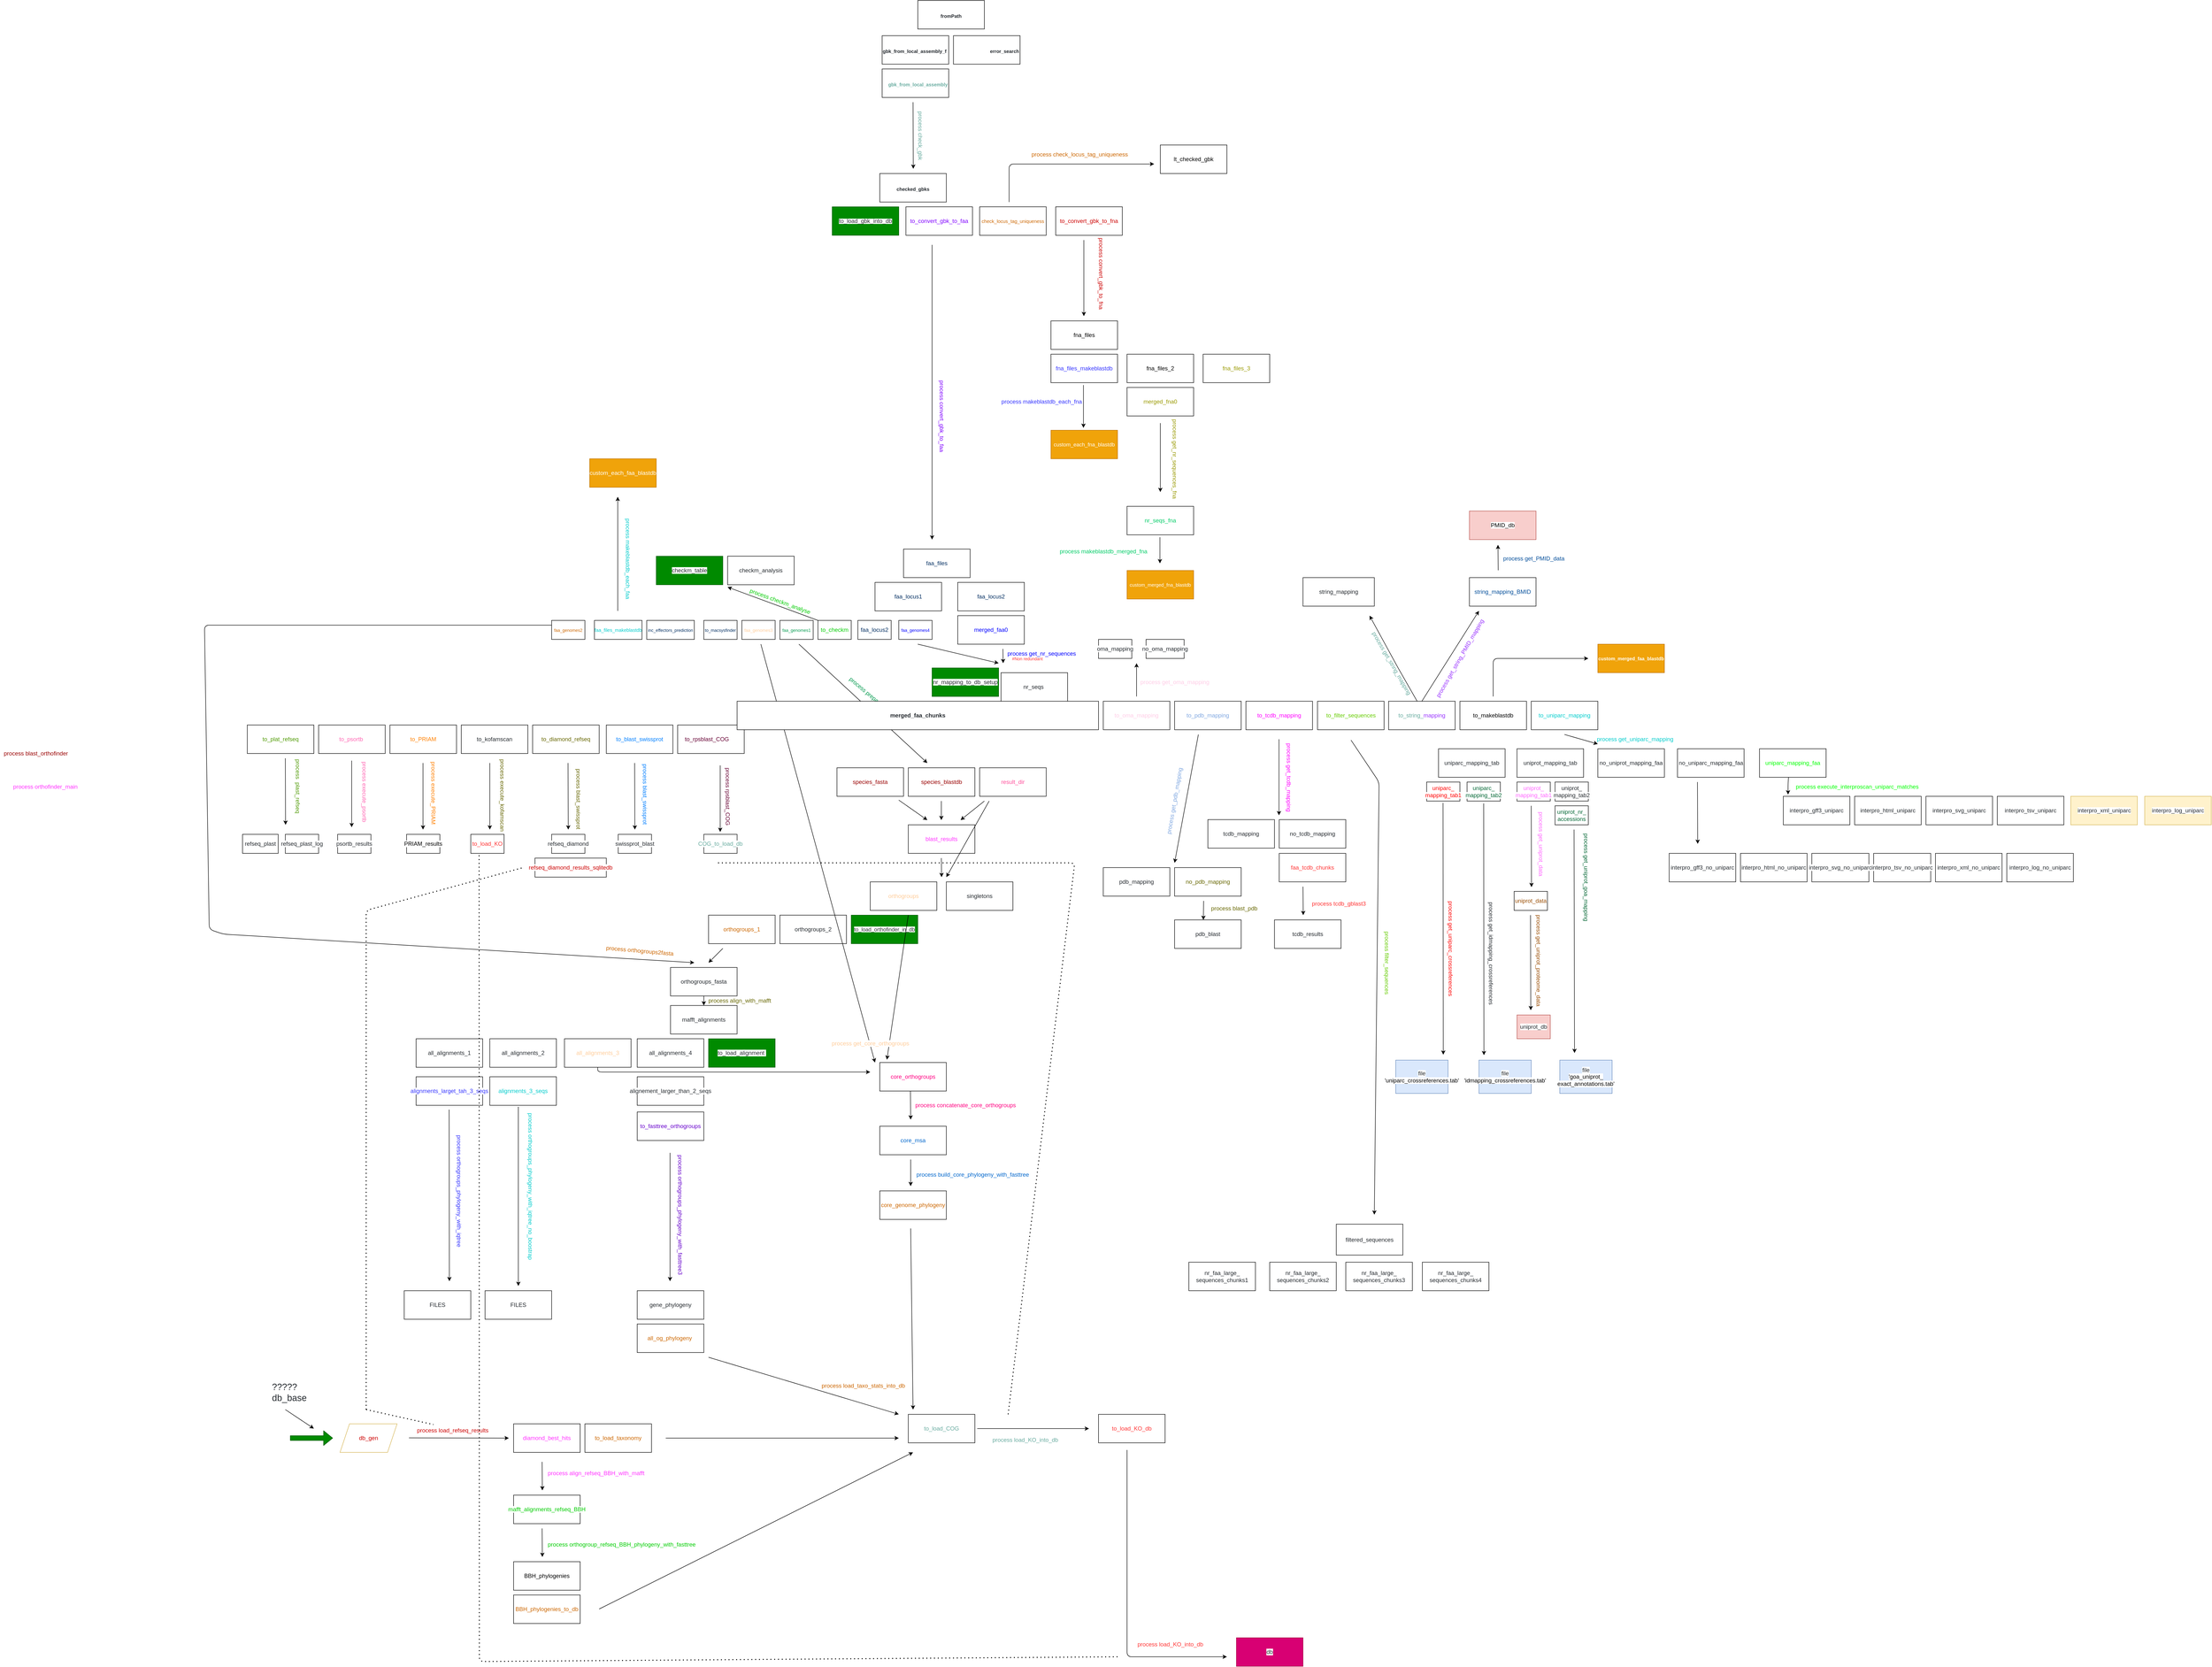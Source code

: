 <mxfile version="14.6.3" type="device" pages="2"><diagram id="gAG3Hzm-5jWtmzMJp2YP" name="Page-1"><mxGraphModel dx="4024" dy="2487" grid="1" gridSize="10" guides="1" tooltips="1" connect="1" arrows="1" fold="1" page="1" pageScale="1" pageWidth="827" pageHeight="1169" math="0" shadow="0"><root><mxCell id="0"/><mxCell id="1" parent="0"/><mxCell id="5rpQ-3sqYW__XU--SWX7-2" value="&lt;h4 style=&quot;text-align: justify&quot;&gt;&lt;span style=&quot;background-color: rgb(255 , 255 , 255)&quot;&gt;&lt;font style=&quot;font-size: 12px&quot; color=&quot;#67ab9f&quot;&gt;&lt;sub&gt;gbk_from_local_assembly &lt;/sub&gt;&lt;/font&gt;&lt;/span&gt;&lt;/h4&gt;" style="rounded=0;whiteSpace=wrap;html=1;align=right;" parent="1" vertex="1"><mxGeometry x="255" y="-470" width="140" height="60" as="geometry"/></mxCell><mxCell id="5rpQ-3sqYW__XU--SWX7-5" value="&lt;h4&gt;&lt;span style=&quot;color: rgb(36 , 41 , 46) ; font-family: , &amp;#34;consolas&amp;#34; , &amp;#34;liberation mono&amp;#34; , &amp;#34;menlo&amp;#34; , monospace ; background-color: rgb(255 , 255 , 255)&quot;&gt;&lt;font style=&quot;font-size: 12px&quot;&gt;&lt;sub&gt;fromPath&lt;/sub&gt;&lt;/font&gt;&lt;/span&gt;&lt;/h4&gt;" style="rounded=0;whiteSpace=wrap;html=1;align=center;" parent="1" vertex="1"><mxGeometry x="330" y="-614" width="140" height="60" as="geometry"/></mxCell><mxCell id="5rpQ-3sqYW__XU--SWX7-6" value="&lt;h4 style=&quot;text-align: justify&quot;&gt;&lt;span style=&quot;color: rgb(36 , 41 , 46) ; font-family: , &amp;#34;consolas&amp;#34; , &amp;#34;liberation mono&amp;#34; , &amp;#34;menlo&amp;#34; , monospace ; background-color: rgb(255 , 255 , 255)&quot;&gt;&lt;font style=&quot;font-size: 12px&quot;&gt;&lt;sub&gt;gbk_from_local_assembly_f&amp;nbsp;&lt;/sub&gt;&lt;/font&gt;&lt;/span&gt;&lt;/h4&gt;" style="rounded=0;whiteSpace=wrap;html=1;align=right;" parent="1" vertex="1"><mxGeometry x="255" y="-540" width="140" height="60" as="geometry"/></mxCell><mxCell id="5rpQ-3sqYW__XU--SWX7-7" value="&lt;h4 style=&quot;text-align: justify&quot;&gt;&lt;span style=&quot;color: rgb(36 , 41 , 46) ; font-family: , &amp;#34;consolas&amp;#34; , &amp;#34;liberation mono&amp;#34; , &amp;#34;menlo&amp;#34; , monospace ; background-color: rgb(255 , 255 , 255)&quot;&gt;&lt;font style=&quot;font-size: 12px&quot;&gt;&lt;sub&gt;error_search&lt;/sub&gt;&lt;/font&gt;&lt;/span&gt;&lt;/h4&gt;" style="rounded=0;whiteSpace=wrap;html=1;align=right;" parent="1" vertex="1"><mxGeometry x="405" y="-540" width="140" height="60" as="geometry"/></mxCell><mxCell id="5rpQ-3sqYW__XU--SWX7-8" value="&lt;h4&gt;&lt;span style=&quot;color: rgb(36 , 41 , 46) ; font-family: , &amp;#34;consolas&amp;#34; , &amp;#34;liberation mono&amp;#34; , &amp;#34;menlo&amp;#34; , monospace ; background-color: rgb(255 , 255 , 255)&quot;&gt;&lt;font style=&quot;font-size: 12px&quot;&gt;&lt;sub&gt;checked_gbks&lt;/sub&gt;&lt;/font&gt;&lt;/span&gt;&lt;/h4&gt;" style="rounded=0;whiteSpace=wrap;html=1;align=center;" parent="1" vertex="1"><mxGeometry x="250" y="-250" width="140" height="60" as="geometry"/></mxCell><mxCell id="5rpQ-3sqYW__XU--SWX7-9" value="&lt;h4&gt;&lt;span style=&quot;font-weight: 400 ; background-color: rgb(255 , 255 , 255)&quot;&gt;&lt;font color=&quot;#7f00ff&quot;&gt;to_convert_gbk_to_faa &lt;/font&gt;&lt;/span&gt;&lt;br&gt;&lt;/h4&gt;" style="rounded=0;whiteSpace=wrap;html=1;align=center;" parent="1" vertex="1"><mxGeometry x="305" y="-180" width="140" height="60" as="geometry"/></mxCell><mxCell id="5rpQ-3sqYW__XU--SWX7-10" value="&lt;h5&gt;&lt;span style=&quot;color: rgb(36 , 41 , 46) ; font-family: , &amp;#34;consolas&amp;#34; , &amp;#34;liberation mono&amp;#34; , &amp;#34;menlo&amp;#34; , monospace ; font-weight: 400 ; background-color: rgb(255 , 255 , 255)&quot;&gt;&lt;font style=&quot;font-size: 12px&quot;&gt;to_load_gbk_into_db&lt;/font&gt;&lt;/span&gt;&lt;/h5&gt;" style="rounded=0;whiteSpace=wrap;html=1;align=center;fillColor=#008a00;strokeColor=#005700;fontColor=#ffffff;" parent="1" vertex="1"><mxGeometry x="150" y="-180" width="140" height="60" as="geometry"/></mxCell><mxCell id="5rpQ-3sqYW__XU--SWX7-11" value="&#xA;&#xA;&lt;span style=&quot;color: rgb(3, 47, 98); font-size: 12px; font-style: normal; font-weight: 400; letter-spacing: normal; text-indent: 0px; text-transform: none; word-spacing: 0px; background-color: rgb(255, 255, 255); display: inline; float: none;&quot;&gt;faa_files &lt;/span&gt;&#xA;&#xA;" style="rounded=0;whiteSpace=wrap;html=1;align=center;" parent="1" vertex="1"><mxGeometry x="300" y="540" width="140" height="60" as="geometry"/></mxCell><mxCell id="5rpQ-3sqYW__XU--SWX7-14" value="&lt;span style=&quot;color: rgb(3 , 47 , 98) ; font-family: , &amp;#34;consolas&amp;#34; , &amp;#34;liberation mono&amp;#34; , &amp;#34;menlo&amp;#34; , monospace ; background-color: rgb(255 , 255 , 255)&quot;&gt;faa_locus2&lt;/span&gt;" style="rounded=0;whiteSpace=wrap;html=1;align=center;" parent="1" vertex="1"><mxGeometry x="414" y="610" width="140" height="60" as="geometry"/></mxCell><mxCell id="5rpQ-3sqYW__XU--SWX7-15" value="&lt;span style=&quot;color: rgb(3 , 47 , 98) ; font-family: , &amp;#34;consolas&amp;#34; , &amp;#34;liberation mono&amp;#34; , &amp;#34;menlo&amp;#34; , monospace ; background-color: rgb(255 , 255 , 255)&quot;&gt;faa_locus1&lt;/span&gt;" style="rounded=0;whiteSpace=wrap;html=1;align=center;" parent="1" vertex="1"><mxGeometry x="240" y="610" width="140" height="60" as="geometry"/></mxCell><mxCell id="5rpQ-3sqYW__XU--SWX7-17" value="&lt;span style=&quot;background-color: rgb(255 , 255 , 255)&quot;&gt;&lt;font color=&quot;#00cc00&quot;&gt;to_checkm&lt;/font&gt;&lt;/span&gt;" style="rounded=0;whiteSpace=wrap;html=1;align=center;" parent="1" vertex="1"><mxGeometry x="120" y="690" width="70" height="40" as="geometry"/></mxCell><mxCell id="5rpQ-3sqYW__XU--SWX7-19" value="&lt;span style=&quot;color: rgb(3 , 47 , 98) ; font-family: , &amp;#34;consolas&amp;#34; , &amp;#34;liberation mono&amp;#34; , &amp;#34;menlo&amp;#34; , monospace ; background-color: rgb(255 , 255 , 255)&quot;&gt;faa_locus2&lt;/span&gt;" style="rounded=0;whiteSpace=wrap;html=1;align=center;" parent="1" vertex="1"><mxGeometry x="204" y="690" width="70" height="40" as="geometry"/></mxCell><mxCell id="5rpQ-3sqYW__XU--SWX7-21" value="&lt;span style=&quot;color: rgb(3 , 47 , 98) ; font-family: , &amp;#34;consolas&amp;#34; , &amp;#34;liberation mono&amp;#34; , &amp;#34;menlo&amp;#34; , monospace ; background-color: rgb(255 , 255 , 255) ; font-size: 9px&quot;&gt;to_macsysfinder&lt;/span&gt;" style="rounded=0;whiteSpace=wrap;html=1;align=center;" parent="1" vertex="1"><mxGeometry x="-120" y="690" width="70" height="40" as="geometry"/></mxCell><mxCell id="5rpQ-3sqYW__XU--SWX7-22" value="&lt;span style=&quot;background-color: rgb(255 , 255 , 255)&quot;&gt;&lt;font style=&quot;font-size: 9px&quot; color=&quot;#cc6600&quot;&gt;faa_genomes2&lt;/font&gt;&lt;/span&gt;" style="rounded=0;whiteSpace=wrap;html=1;align=center;" parent="1" vertex="1"><mxGeometry x="-440" y="690" width="70" height="40" as="geometry"/></mxCell><mxCell id="5rpQ-3sqYW__XU--SWX7-23" value="&lt;span style=&quot;font-size: 9px ; background-color: rgb(255 , 255 , 255)&quot;&gt;&lt;font color=&quot;#00994d&quot;&gt;faa_genomes1&lt;/font&gt;&lt;/span&gt;" style="rounded=0;whiteSpace=wrap;html=1;align=center;" parent="1" vertex="1"><mxGeometry x="40" y="690" width="70" height="40" as="geometry"/></mxCell><mxCell id="5rpQ-3sqYW__XU--SWX7-24" value="&lt;span style=&quot;background-color: rgb(255 , 255 , 255)&quot;&gt;&lt;font style=&quot;font-size: 9px&quot; color=&quot;#ffcc99&quot;&gt;faa_genomes3&lt;/font&gt;&lt;/span&gt;" style="rounded=0;whiteSpace=wrap;html=1;align=center;" parent="1" vertex="1"><mxGeometry x="-40" y="690" width="70" height="40" as="geometry"/></mxCell><mxCell id="5rpQ-3sqYW__XU--SWX7-25" value="&lt;span style=&quot;background-color: rgb(255 , 255 , 255)&quot;&gt;&lt;font style=&quot;font-size: 9px&quot; color=&quot;#0000ff&quot;&gt;faa_genomes4&lt;/font&gt;&lt;/span&gt;" style="rounded=0;whiteSpace=wrap;html=1;align=center;" parent="1" vertex="1"><mxGeometry x="290" y="690" width="70" height="40" as="geometry"/></mxCell><mxCell id="5rpQ-3sqYW__XU--SWX7-27" value="&lt;span style=&quot;color: rgb(3 , 47 , 98) ; font-family: , &amp;#34;consolas&amp;#34; , &amp;#34;liberation mono&amp;#34; , &amp;#34;menlo&amp;#34; , monospace ; background-color: rgb(255 , 255 , 255)&quot;&gt;&lt;font style=&quot;font-size: 9px&quot;&gt;inc_effectors_prediction &lt;/font&gt;&lt;/span&gt;" style="rounded=0;whiteSpace=wrap;html=1;align=center;" parent="1" vertex="1"><mxGeometry x="-240" y="690" width="100" height="40" as="geometry"/></mxCell><mxCell id="5rpQ-3sqYW__XU--SWX7-29" value="&lt;span style=&quot;background-color: rgb(255 , 255 , 255)&quot;&gt;&lt;font color=&quot;#0000ff&quot;&gt;merged_faa0 &lt;/font&gt;&lt;/span&gt;" style="rounded=0;whiteSpace=wrap;html=1;align=center;" parent="1" vertex="1"><mxGeometry x="414" y="680" width="140" height="60" as="geometry"/></mxCell><mxCell id="5rpQ-3sqYW__XU--SWX7-30" value="&lt;span style=&quot;color: rgb(36 , 41 , 46) ; font-family: , &amp;#34;consolas&amp;#34; , &amp;#34;liberation mono&amp;#34; , &amp;#34;menlo&amp;#34; , monospace ; background-color: rgb(255 , 255 , 255)&quot;&gt;nr_seqs&lt;/span&gt;&lt;span style=&quot;color: rgb(3 , 47 , 98) ; font-family: , &amp;#34;consolas&amp;#34; , &amp;#34;liberation mono&amp;#34; , &amp;#34;menlo&amp;#34; , monospace ; background-color: rgb(255 , 255 , 255)&quot;&gt;&amp;nbsp;&lt;/span&gt;" style="rounded=0;whiteSpace=wrap;html=1;align=center;" parent="1" vertex="1"><mxGeometry x="505" y="800" width="140" height="60" as="geometry"/></mxCell><mxCell id="1jWwbXyWN-RdzZvGXE_w-5" value="&lt;span style=&quot;background-color: rgb(255 , 255 , 255)&quot;&gt;&lt;font color=&quot;#0000ff&quot;&gt;process get_nr_sequences&lt;/font&gt;&lt;/span&gt;" style="text;html=1;resizable=0;autosize=1;align=center;verticalAlign=middle;points=[];fillColor=none;strokeColor=none;rounded=0;rotation=0;" parent="1" vertex="1"><mxGeometry x="510" y="750" width="160" height="20" as="geometry"/></mxCell><mxCell id="1jWwbXyWN-RdzZvGXE_w-8" value="" style="endArrow=classic;html=1;" parent="1" edge="1"><mxGeometry width="50" height="50" relative="1" as="geometry"><mxPoint x="330" y="740" as="sourcePoint"/><mxPoint x="500" y="780" as="targetPoint"/><Array as="points"/></mxGeometry></mxCell><mxCell id="1jWwbXyWN-RdzZvGXE_w-9" value="" style="endArrow=classic;html=1;" parent="1" edge="1"><mxGeometry width="50" height="50" relative="1" as="geometry"><mxPoint x="509" y="750" as="sourcePoint"/><mxPoint x="509.5" y="780" as="targetPoint"/></mxGeometry></mxCell><mxCell id="1jWwbXyWN-RdzZvGXE_w-10" value="&lt;span style=&quot;color: rgb(36 , 41 , 46) ; font-family: , &amp;#34;consolas&amp;#34; , &amp;#34;liberation mono&amp;#34; , &amp;#34;menlo&amp;#34; , monospace ; background-color: rgb(255 , 255 , 255)&quot;&gt;nr_mapping_to_db_setup&lt;/span&gt;" style="rounded=0;whiteSpace=wrap;html=1;align=center;fillColor=#008a00;strokeColor=#005700;fontColor=#ffffff;" parent="1" vertex="1"><mxGeometry x="360" y="790" width="140" height="60" as="geometry"/></mxCell><mxCell id="1jWwbXyWN-RdzZvGXE_w-14" style="edgeStyle=orthogonalEdgeStyle;rounded=0;orthogonalLoop=1;jettySize=auto;html=1;exitX=0.5;exitY=1;exitDx=0;exitDy=0;" parent="1" edge="1"><mxGeometry relative="1" as="geometry"><mxPoint x="1025" y="910" as="sourcePoint"/><mxPoint x="1025" y="910" as="targetPoint"/></mxGeometry></mxCell><mxCell id="1jWwbXyWN-RdzZvGXE_w-29" value="" style="endArrow=classic;html=1;" parent="1" edge="1"><mxGeometry width="50" height="50" relative="1" as="geometry"><mxPoint x="80" y="740" as="sourcePoint"/><mxPoint x="350" y="990" as="targetPoint"/></mxGeometry></mxCell><mxCell id="1jWwbXyWN-RdzZvGXE_w-30" value="&lt;span style=&quot;background-color: rgb(255 , 255 , 255)&quot;&gt;&lt;font color=&quot;#990000&quot;&gt;species_fasta&lt;/font&gt;&lt;/span&gt;" style="rounded=0;whiteSpace=wrap;html=1;align=center;" parent="1" vertex="1"><mxGeometry x="160" y="1000" width="140" height="60" as="geometry"/></mxCell><mxCell id="1jWwbXyWN-RdzZvGXE_w-31" value="&lt;span style=&quot;background-color: rgb(255 , 255 , 255)&quot;&gt;&lt;font color=&quot;#ff4f9b&quot;&gt;result_dir&lt;/font&gt;&lt;/span&gt;" style="rounded=0;whiteSpace=wrap;html=1;align=center;" parent="1" vertex="1"><mxGeometry x="460" y="1000" width="140" height="60" as="geometry"/></mxCell><mxCell id="1jWwbXyWN-RdzZvGXE_w-32" value="&lt;span style=&quot;background-color: rgb(255 , 255 , 255)&quot;&gt;&lt;font color=&quot;#990000&quot;&gt;species_blastdb&lt;/font&gt;&lt;/span&gt;" style="rounded=0;whiteSpace=wrap;html=1;align=center;" parent="1" vertex="1"><mxGeometry x="310" y="1000" width="140" height="60" as="geometry"/></mxCell><mxCell id="1jWwbXyWN-RdzZvGXE_w-33" value="&lt;span style=&quot;background-color: rgb(255 , 255 , 255)&quot;&gt;&lt;font color=&quot;#ff33ff&quot;&gt;blast_results&lt;/font&gt;&lt;/span&gt;" style="rounded=0;whiteSpace=wrap;html=1;align=center;" parent="1" vertex="1"><mxGeometry x="310" y="1120" width="140" height="60" as="geometry"/></mxCell><mxCell id="1jWwbXyWN-RdzZvGXE_w-34" value="" style="endArrow=classic;html=1;" parent="1" edge="1"><mxGeometry width="50" height="50" relative="1" as="geometry"><mxPoint x="290" y="1068" as="sourcePoint"/><mxPoint x="350" y="1110" as="targetPoint"/></mxGeometry></mxCell><mxCell id="1jWwbXyWN-RdzZvGXE_w-35" value="" style="endArrow=classic;html=1;" parent="1" edge="1"><mxGeometry width="50" height="50" relative="1" as="geometry"><mxPoint x="470" y="1070" as="sourcePoint"/><mxPoint x="420" y="1110" as="targetPoint"/></mxGeometry></mxCell><mxCell id="1jWwbXyWN-RdzZvGXE_w-36" value="" style="endArrow=classic;html=1;" parent="1" edge="1"><mxGeometry width="50" height="50" relative="1" as="geometry"><mxPoint x="379.5" y="1070" as="sourcePoint"/><mxPoint x="379.5" y="1110" as="targetPoint"/></mxGeometry></mxCell><mxCell id="1jWwbXyWN-RdzZvGXE_w-37" value="&lt;span style=&quot;background-color: rgb(255 , 255 , 255)&quot;&gt;&lt;font color=&quot;#990000&quot;&gt;process blast_orthofinder &lt;/font&gt;&lt;/span&gt;" style="text;html=1;resizable=0;autosize=1;align=center;verticalAlign=middle;points=[];fillColor=none;strokeColor=none;rounded=0;" parent="1" vertex="1"><mxGeometry x="-1600" y="960" width="150" height="20" as="geometry"/></mxCell><mxCell id="1jWwbXyWN-RdzZvGXE_w-39" value="&lt;span style=&quot;background-color: rgb(255 , 255 , 255)&quot;&gt;&lt;font color=&quot;#00994d&quot;&gt;process prepare_orthofinder&lt;/font&gt;&lt;/span&gt;" style="text;html=1;resizable=0;autosize=1;align=center;verticalAlign=middle;points=[];fillColor=none;strokeColor=none;rounded=0;rotation=40;" parent="1" vertex="1"><mxGeometry x="160" y="850" width="170" height="20" as="geometry"/></mxCell><mxCell id="1jWwbXyWN-RdzZvGXE_w-40" value="&lt;span style=&quot;color: rgb(36 , 41 , 46) ; font-family: , &amp;#34;consolas&amp;#34; , &amp;#34;liberation mono&amp;#34; , &amp;#34;menlo&amp;#34; , monospace ; background-color: rgb(255 , 255 , 255)&quot;&gt;singletons&lt;/span&gt;" style="rounded=0;whiteSpace=wrap;html=1;align=center;" parent="1" vertex="1"><mxGeometry x="390" y="1240" width="140" height="60" as="geometry"/></mxCell><mxCell id="1jWwbXyWN-RdzZvGXE_w-41" value="&lt;span style=&quot;background-color: rgb(255 , 255 , 255)&quot;&gt;&lt;font color=&quot;#ffcc99&quot;&gt;orthogroups&lt;/font&gt;&lt;/span&gt;" style="rounded=0;whiteSpace=wrap;html=1;align=center;" parent="1" vertex="1"><mxGeometry x="230" y="1240" width="140" height="60" as="geometry"/></mxCell><mxCell id="1jWwbXyWN-RdzZvGXE_w-42" value="" style="endArrow=classic;html=1;" parent="1" edge="1"><mxGeometry width="50" height="50" relative="1" as="geometry"><mxPoint x="379.5" y="1190" as="sourcePoint"/><mxPoint x="380" y="1230" as="targetPoint"/></mxGeometry></mxCell><mxCell id="1jWwbXyWN-RdzZvGXE_w-43" value="" style="endArrow=classic;html=1;" parent="1" edge="1"><mxGeometry width="50" height="50" relative="1" as="geometry"><mxPoint x="480" y="1070" as="sourcePoint"/><mxPoint x="390" y="1230" as="targetPoint"/></mxGeometry></mxCell><mxCell id="1jWwbXyWN-RdzZvGXE_w-44" value="&lt;span style=&quot;background-color: rgb(255 , 255 , 255)&quot;&gt;&lt;font color=&quot;#ff33ff&quot;&gt;process orthofinder_main&lt;/font&gt;&lt;/span&gt;" style="text;html=1;resizable=0;autosize=1;align=center;verticalAlign=middle;points=[];fillColor=none;strokeColor=none;rounded=0;" parent="1" vertex="1"><mxGeometry x="-1580" y="1030" width="150" height="20" as="geometry"/></mxCell><mxCell id="1jWwbXyWN-RdzZvGXE_w-47" value="&lt;span style=&quot;color: rgb(36 , 41 , 46) ; font-family: , &amp;#34;consolas&amp;#34; , &amp;#34;liberation mono&amp;#34; , &amp;#34;menlo&amp;#34; , monospace ; background-color: rgb(255 , 255 , 255)&quot;&gt;orthogroups_2&lt;/span&gt;" style="rounded=0;whiteSpace=wrap;html=1;align=center;" parent="1" vertex="1"><mxGeometry x="40" y="1310" width="140" height="60" as="geometry"/></mxCell><mxCell id="1jWwbXyWN-RdzZvGXE_w-49" value="&lt;span style=&quot;color: rgb(36 , 41 , 46) ; font-family: , &amp;#34;consolas&amp;#34; , &amp;#34;liberation mono&amp;#34; , &amp;#34;menlo&amp;#34; , monospace ; background-color: rgb(255 , 255 , 255) ; font-size: 11px&quot;&gt;to_load_orthofinder_in_db &lt;/span&gt;" style="rounded=0;whiteSpace=wrap;html=1;align=center;fillColor=#008a00;strokeColor=#005700;fontColor=#ffffff;" parent="1" vertex="1"><mxGeometry x="190" y="1310" width="140" height="60" as="geometry"/></mxCell><mxCell id="1jWwbXyWN-RdzZvGXE_w-50" value="&lt;span style=&quot;background-color: rgb(255 , 255 , 255)&quot;&gt;&lt;font color=&quot;#cc6600&quot;&gt;orthogroups_1&lt;/font&gt;&lt;/span&gt;" style="rounded=0;whiteSpace=wrap;html=1;align=center;" parent="1" vertex="1"><mxGeometry x="-110" y="1310" width="140" height="60" as="geometry"/></mxCell><mxCell id="1jWwbXyWN-RdzZvGXE_w-51" value="&lt;span style=&quot;color: rgb(36 , 41 , 46) ; font-family: , &amp;#34;consolas&amp;#34; , &amp;#34;liberation mono&amp;#34; , &amp;#34;menlo&amp;#34; , monospace ; background-color: rgb(255 , 255 , 255)&quot;&gt;orthogroups_fasta&lt;/span&gt;" style="rounded=0;whiteSpace=wrap;html=1;align=center;" parent="1" vertex="1"><mxGeometry x="-190" y="1420" width="140" height="60" as="geometry"/></mxCell><mxCell id="1jWwbXyWN-RdzZvGXE_w-55" value="" style="endArrow=classic;html=1;" parent="1" edge="1"><mxGeometry width="50" height="50" relative="1" as="geometry"><mxPoint x="-80" y="1380" as="sourcePoint"/><mxPoint x="-110" y="1410" as="targetPoint"/></mxGeometry></mxCell><mxCell id="1jWwbXyWN-RdzZvGXE_w-56" value="&lt;span style=&quot;font-family: , &amp;#34;consolas&amp;#34; , &amp;#34;liberation mono&amp;#34; , &amp;#34;menlo&amp;#34; , monospace ; background-color: rgb(255 , 255 , 255)&quot;&gt;&lt;font color=&quot;#cc6600&quot;&gt;process orthogroups2fasta&lt;/font&gt;&lt;/span&gt;" style="text;html=1;resizable=0;autosize=1;align=center;verticalAlign=middle;points=[];rounded=0;rotation=5;" parent="1" vertex="1"><mxGeometry x="-335" y="1375" width="160" height="20" as="geometry"/></mxCell><mxCell id="1jWwbXyWN-RdzZvGXE_w-58" value="&lt;span style=&quot;color: rgb(36 , 41 , 46) ; font-family: , &amp;#34;consolas&amp;#34; , &amp;#34;liberation mono&amp;#34; , &amp;#34;menlo&amp;#34; , monospace ; background-color: rgb(255 , 255 , 255)&quot;&gt;mafft_alignments&lt;/span&gt;" style="rounded=0;whiteSpace=wrap;html=1;align=center;" parent="1" vertex="1"><mxGeometry x="-190" y="1500" width="140" height="60" as="geometry"/></mxCell><mxCell id="1jWwbXyWN-RdzZvGXE_w-66" value="" style="edgeStyle=orthogonalEdgeStyle;rounded=0;orthogonalLoop=1;jettySize=auto;html=1;" parent="1" edge="1"><mxGeometry relative="1" as="geometry"><mxPoint x="-120" y="1480" as="sourcePoint"/><mxPoint x="-120" y="1500" as="targetPoint"/></mxGeometry></mxCell><mxCell id="1jWwbXyWN-RdzZvGXE_w-67" value="&lt;span style=&quot;background-color: rgb(255 , 255 , 255)&quot;&gt;&lt;font color=&quot;#666600&quot;&gt;process align_with_mafft&lt;/font&gt;&lt;/span&gt;" style="text;html=1;resizable=0;autosize=1;align=center;verticalAlign=middle;points=[];rounded=0;" parent="1" vertex="1"><mxGeometry x="-120" y="1480" width="150" height="20" as="geometry"/></mxCell><mxCell id="1jWwbXyWN-RdzZvGXE_w-77" value="&lt;span style=&quot;background-color: rgb(255 , 255 , 255)&quot;&gt;&lt;font color=&quot;#6600cc&quot;&gt;process orthogroups_phylogeny_with_fasttree3&lt;/font&gt;&lt;/span&gt;" style="text;html=1;resizable=0;autosize=1;align=center;verticalAlign=middle;points=[];rounded=0;rotation=90;" parent="1" vertex="1"><mxGeometry x="-305" y="1930" width="270" height="20" as="geometry"/></mxCell><mxCell id="1jWwbXyWN-RdzZvGXE_w-79" value="" style="endArrow=classic;html=1;" parent="1" edge="1"><mxGeometry width="50" height="50" relative="1" as="geometry"><mxPoint x="-191" y="1810" as="sourcePoint"/><mxPoint x="-191" y="2080" as="targetPoint"/></mxGeometry></mxCell><mxCell id="1jWwbXyWN-RdzZvGXE_w-83" value="&lt;font color=&quot;#3333ff&quot;&gt;&lt;span style=&quot;background-color: rgb(255 , 255 , 255)&quot;&gt;process &lt;/span&gt;&lt;span style=&quot;background-color: rgb(255 , 255 , 255)&quot;&gt;orthogroups_phylogeny_with_iqtree &lt;/span&gt;&lt;/font&gt;" style="text;html=1;resizable=0;autosize=1;align=center;verticalAlign=middle;points=[];rounded=0;rotation=90;" parent="1" vertex="1"><mxGeometry x="-760" y="1880" width="250" height="20" as="geometry"/></mxCell><mxCell id="1jWwbXyWN-RdzZvGXE_w-84" value="&lt;span style=&quot;background-color: rgb(255 , 255 , 255)&quot;&gt;&lt;font color=&quot;#00cccc&quot;&gt;process orthogroups_phylogeny_with_iqtree_no_boostrap&lt;/font&gt;&lt;/span&gt;" style="text;html=1;resizable=0;autosize=1;align=center;verticalAlign=middle;points=[];rounded=0;rotation=90;" parent="1" vertex="1"><mxGeometry x="-645" y="1870" width="320" height="20" as="geometry"/></mxCell><mxCell id="1jWwbXyWN-RdzZvGXE_w-86" value="" style="endArrow=classic;html=1;" parent="1" edge="1"><mxGeometry width="50" height="50" relative="1" as="geometry"><mxPoint x="-510" y="1713" as="sourcePoint"/><mxPoint x="-510" y="2090" as="targetPoint"/></mxGeometry></mxCell><mxCell id="1jWwbXyWN-RdzZvGXE_w-87" value="" style="endArrow=classic;html=1;" parent="1" edge="1"><mxGeometry width="50" height="50" relative="1" as="geometry"><mxPoint x="310" y="1310" as="sourcePoint"/><mxPoint x="265" y="1614" as="targetPoint"/></mxGeometry></mxCell><mxCell id="1jWwbXyWN-RdzZvGXE_w-89" value="" style="endArrow=classic;html=1;" parent="1" edge="1"><mxGeometry width="50" height="50" relative="1" as="geometry"><mxPoint y="740" as="sourcePoint"/><mxPoint x="240" y="1620" as="targetPoint"/></mxGeometry></mxCell><mxCell id="1jWwbXyWN-RdzZvGXE_w-91" value="&lt;span style=&quot;background-color: rgb(255 , 255 , 255)&quot;&gt;&lt;font color=&quot;#ff0080&quot;&gt;core_orthogroups&lt;/font&gt;&lt;/span&gt;" style="rounded=0;whiteSpace=wrap;html=1;align=center;" parent="1" vertex="1"><mxGeometry x="250" y="1620" width="140" height="60" as="geometry"/></mxCell><mxCell id="1jWwbXyWN-RdzZvGXE_w-93" value="&lt;span style=&quot;background-color: rgb(255 , 255 , 255)&quot;&gt;&lt;font color=&quot;#ffcc99&quot;&gt;process get_core_orthogroups&lt;/font&gt;&lt;/span&gt;" style="text;html=1;resizable=0;autosize=1;align=center;verticalAlign=middle;points=[];fillColor=none;strokeColor=none;rounded=0;" parent="1" vertex="1"><mxGeometry x="140" y="1570" width="180" height="20" as="geometry"/></mxCell><mxCell id="1jWwbXyWN-RdzZvGXE_w-94" value="&lt;span style=&quot;background-color: rgb(255 , 255 , 255)&quot;&gt;&lt;font color=&quot;#0066cc&quot;&gt;core_msa&lt;/font&gt;&lt;/span&gt;" style="rounded=0;whiteSpace=wrap;html=1;align=center;" parent="1" vertex="1"><mxGeometry x="250" y="1754" width="140" height="60" as="geometry"/></mxCell><mxCell id="1jWwbXyWN-RdzZvGXE_w-95" value="&lt;span style=&quot;background-color: rgb(255 , 255 , 255)&quot;&gt;&lt;font color=&quot;#ff0080&quot;&gt;process concatenate_core_orthogroups&lt;/font&gt;&lt;/span&gt;" style="text;html=1;resizable=0;autosize=1;align=center;verticalAlign=middle;points=[];fillColor=none;strokeColor=none;rounded=0;" parent="1" vertex="1"><mxGeometry x="315" y="1700" width="230" height="20" as="geometry"/></mxCell><mxCell id="1jWwbXyWN-RdzZvGXE_w-97" value="&lt;span style=&quot;background-color: rgb(255 , 255 , 255)&quot;&gt;&lt;font color=&quot;#cc6600&quot;&gt;core_genome_phylogeny&lt;/font&gt;&lt;/span&gt;" style="rounded=0;whiteSpace=wrap;html=1;align=center;" parent="1" vertex="1"><mxGeometry x="250" y="1890" width="140" height="60" as="geometry"/></mxCell><mxCell id="1jWwbXyWN-RdzZvGXE_w-104" value="" style="endArrow=classic;html=1;" parent="1" edge="1"><mxGeometry width="50" height="50" relative="1" as="geometry"><mxPoint x="314.5" y="1680" as="sourcePoint"/><mxPoint x="315" y="1740" as="targetPoint"/></mxGeometry></mxCell><mxCell id="1jWwbXyWN-RdzZvGXE_w-105" value="" style="endArrow=classic;html=1;" parent="1" edge="1"><mxGeometry width="50" height="50" relative="1" as="geometry"><mxPoint x="315" y="1824" as="sourcePoint"/><mxPoint x="315" y="1880" as="targetPoint"/></mxGeometry></mxCell><mxCell id="1jWwbXyWN-RdzZvGXE_w-106" value="&lt;table class=&quot;highlight tab-size js-file-line-container&quot; style=&quot;border-spacing: 0px ; border-collapse: collapse ; font-size: 14px ; background-color: rgb(255 , 255 , 255)&quot;&gt;&lt;tbody style=&quot;box-sizing: border-box&quot;&gt;&lt;tr style=&quot;box-sizing: border-box&quot;&gt;&lt;/tr&gt;&lt;tr style=&quot;box-sizing: border-box&quot;&gt;&lt;td id=&quot;LC577&quot; class=&quot;blob-code blob-code-inner js-file-line&quot; style=&quot;box-sizing: border-box ; padding: 0px 10px ; position: relative ; line-height: 20px ; vertical-align: top ; overflow: visible ; font-family: , &amp;#34;consolas&amp;#34; , &amp;#34;liberation mono&amp;#34; , &amp;#34;menlo&amp;#34; , monospace ; font-size: 12px ; overflow-wrap: normal&quot;&gt;&lt;font color=&quot;#0066cc&quot;&gt;process build_core_phylogeny_with_fasttree&lt;/font&gt;&lt;/td&gt;&lt;/tr&gt;&lt;tr style=&quot;box-sizing: border-box&quot;&gt;&lt;td id=&quot;L578&quot; class=&quot;blob-num js-line-number&quot; style=&quot;box-sizing: border-box ; padding: 0px 10px ; width: 50px ; min-width: 50px ; font-family: , &amp;#34;consolas&amp;#34; , &amp;#34;liberation mono&amp;#34; , &amp;#34;menlo&amp;#34; , monospace ; font-size: 12px ; line-height: 20px ; text-align: right ; vertical-align: top ; cursor: pointer&quot;&gt;&lt;/td&gt;&lt;/tr&gt;&lt;/tbody&gt;&lt;/table&gt;" style="text;html=1;resizable=0;autosize=1;align=center;verticalAlign=middle;points=[];rounded=0;" parent="1" vertex="1"><mxGeometry x="310" y="1840" width="270" height="30" as="geometry"/></mxCell><mxCell id="1jWwbXyWN-RdzZvGXE_w-108" value="&lt;span style=&quot;color: rgb(36 , 41 , 46) ; background-color: rgb(255 , 255 , 255)&quot;&gt;checkm_analysis&lt;/span&gt;" style="rounded=0;whiteSpace=wrap;html=1;align=center;" parent="1" vertex="1"><mxGeometry x="-70" y="555" width="140" height="60" as="geometry"/></mxCell><mxCell id="1jWwbXyWN-RdzZvGXE_w-109" value="&lt;span style=&quot;color: rgb(36 , 41 , 46) ; font-family: , &amp;#34;consolas&amp;#34; , &amp;#34;liberation mono&amp;#34; , &amp;#34;menlo&amp;#34; , monospace ; background-color: rgb(255 , 255 , 255)&quot;&gt;checkm_table&lt;/span&gt;" style="rounded=0;whiteSpace=wrap;html=1;align=center;fillColor=#008a00;strokeColor=#005700;fontColor=#ffffff;" parent="1" vertex="1"><mxGeometry x="-220" y="555" width="140" height="60" as="geometry"/></mxCell><mxCell id="1jWwbXyWN-RdzZvGXE_w-110" value="&lt;span style=&quot;background-color: rgb(255 , 255 , 255)&quot;&gt;&lt;font color=&quot;#00cc00&quot;&gt;process checkm_analyse&lt;/font&gt;&lt;/span&gt;" style="text;html=1;resizable=0;autosize=1;align=center;verticalAlign=middle;points=[];rounded=0;rotation=20;" parent="1" vertex="1"><mxGeometry x="-35" y="640" width="150" height="20" as="geometry"/></mxCell><mxCell id="pJ4SzyRlL0KnfQ6N-oKZ-1" value="&lt;span style=&quot;background-color: rgb(255 , 255 , 255)&quot;&gt;&lt;font style=&quot;font-size: 12px&quot; color=&quot;#67ab9f&quot;&gt;COG_to_load_db&lt;/font&gt;&lt;/span&gt;" style="rounded=0;whiteSpace=wrap;html=1;align=center;" parent="1" vertex="1"><mxGeometry x="-120" y="1140" width="70" height="40" as="geometry"/></mxCell><mxCell id="pJ4SzyRlL0KnfQ6N-oKZ-2" value="" style="endArrow=classic;html=1;" parent="1" edge="1"><mxGeometry width="50" height="50" relative="1" as="geometry"><mxPoint x="-85.5" y="995" as="sourcePoint"/><mxPoint x="-85.5" y="1135" as="targetPoint"/></mxGeometry></mxCell><mxCell id="pJ4SzyRlL0KnfQ6N-oKZ-3" value="&lt;span style=&quot;background-color: rgb(255 , 255 , 255)&quot;&gt;&lt;font color=&quot;#660033&quot;&gt;process rpsblast_COG&lt;/font&gt;&lt;/span&gt;" style="text;html=1;resizable=0;autosize=1;align=center;verticalAlign=middle;points=[];rounded=0;rotation=90;" parent="1" vertex="1"><mxGeometry x="-140" y="1050" width="140" height="20" as="geometry"/></mxCell><mxCell id="pJ4SzyRlL0KnfQ6N-oKZ-4" value="&lt;span style=&quot;color: rgb(36 , 41 , 46) ; background-color: rgb(255 , 255 , 255)&quot;&gt;&lt;font style=&quot;font-size: 12px&quot;&gt;swissprot_blast&lt;/font&gt;&lt;/span&gt;" style="rounded=0;whiteSpace=wrap;html=1;align=center;" parent="1" vertex="1"><mxGeometry x="-300" y="1140" width="70" height="40" as="geometry"/></mxCell><mxCell id="pJ4SzyRlL0KnfQ6N-oKZ-5" value="" style="endArrow=classic;html=1;" parent="1" edge="1"><mxGeometry width="50" height="50" relative="1" as="geometry"><mxPoint x="-265.5" y="990" as="sourcePoint"/><mxPoint x="-265" y="1130" as="targetPoint"/></mxGeometry></mxCell><mxCell id="pJ4SzyRlL0KnfQ6N-oKZ-6" value="&lt;font color=&quot;#007fff&quot;&gt;&lt;span style=&quot;font-family: &amp;#34;helvetica&amp;#34; ; font-size: 12px ; font-style: normal ; font-weight: 400 ; letter-spacing: normal ; text-align: center ; text-indent: 0px ; text-transform: none ; word-spacing: 0px ; background-color: rgb(255 , 255 , 255) ; display: inline ; float: none&quot;&gt;process&amp;nbsp;&lt;/span&gt;&lt;span style=&quot;background-color: rgb(255 , 255 , 255)&quot;&gt;blast_swissprot&lt;/span&gt;&lt;/font&gt;" style="text;whiteSpace=wrap;html=1;rotation=90;" parent="1" vertex="1"><mxGeometry x="-320" y="1050" width="150" height="30" as="geometry"/></mxCell><mxCell id="pJ4SzyRlL0KnfQ6N-oKZ-7" value="&lt;span style=&quot;color: rgb(36 , 41 , 46) ; font-family: , &amp;#34;consolas&amp;#34; , &amp;#34;liberation mono&amp;#34; , &amp;#34;menlo&amp;#34; , monospace ; background-color: rgb(255 , 255 , 255)&quot;&gt;&lt;font style=&quot;font-size: 12px&quot;&gt;refseq_plast_log&lt;/font&gt;&lt;/span&gt;" style="rounded=0;whiteSpace=wrap;html=1;align=center;" parent="1" vertex="1"><mxGeometry x="-1000" y="1140" width="70" height="40" as="geometry"/></mxCell><mxCell id="pJ4SzyRlL0KnfQ6N-oKZ-9" value="&lt;span style=&quot;color: rgb(36 , 41 , 46) ; font-family: , &amp;#34;consolas&amp;#34; , &amp;#34;liberation mono&amp;#34; , &amp;#34;menlo&amp;#34; , monospace ; background-color: rgb(255 , 255 , 255)&quot;&gt;&lt;font style=&quot;font-size: 12px&quot;&gt;refseq_plast&lt;/font&gt;&lt;/span&gt;" style="rounded=0;whiteSpace=wrap;html=1;align=center;" parent="1" vertex="1"><mxGeometry x="-1090" y="1140" width="75" height="40" as="geometry"/></mxCell><mxCell id="pJ4SzyRlL0KnfQ6N-oKZ-10" value="&lt;span style=&quot;background-color: rgb(255 , 255 , 255)&quot;&gt;&lt;font style=&quot;font-size: 12px&quot; color=&quot;#ff66b3&quot;&gt;to_psortb&amp;nbsp;&lt;/font&gt;&lt;/span&gt;" style="rounded=0;whiteSpace=wrap;html=1;align=center;" parent="1" vertex="1"><mxGeometry x="-930" y="910" width="140" height="60" as="geometry"/></mxCell><mxCell id="pJ4SzyRlL0KnfQ6N-oKZ-11" value="&lt;span style=&quot;background-color: rgb(255 , 255 , 255)&quot;&gt;&lt;font color=&quot;#ff8000&quot;&gt;to_PRIAM&lt;/font&gt;&lt;/span&gt;" style="rounded=0;whiteSpace=wrap;html=1;align=center;" parent="1" vertex="1"><mxGeometry x="-780" y="910" width="140" height="60" as="geometry"/></mxCell><mxCell id="pJ4SzyRlL0KnfQ6N-oKZ-13" value="&lt;span style=&quot;color: rgb(36 , 41 , 46) ; background-color: rgb(255 , 255 , 255)&quot;&gt;to_kofamscan&lt;/span&gt;" style="rounded=0;whiteSpace=wrap;html=1;align=center;" parent="1" vertex="1"><mxGeometry x="-630" y="910" width="140" height="60" as="geometry"/></mxCell><mxCell id="pJ4SzyRlL0KnfQ6N-oKZ-16" value="&lt;span style=&quot;background-color: rgb(255 , 255 , 255)&quot;&gt;&lt;font style=&quot;font-size: 12px&quot; color=&quot;#666600&quot;&gt;to_diamond_refseq&lt;/font&gt;&lt;/span&gt;" style="rounded=0;whiteSpace=wrap;html=1;align=center;" parent="1" vertex="1"><mxGeometry x="-480" y="910" width="140" height="60" as="geometry"/></mxCell><mxCell id="pJ4SzyRlL0KnfQ6N-oKZ-17" value="&lt;span style=&quot;background-color: rgb(255 , 255 , 255)&quot;&gt;&lt;font style=&quot;font-size: 12px&quot; color=&quot;#4d9900&quot;&gt;to_plat_refseq&lt;/font&gt;&lt;/span&gt;" style="rounded=0;whiteSpace=wrap;html=1;align=center;" parent="1" vertex="1"><mxGeometry x="-1080" y="910" width="140" height="60" as="geometry"/></mxCell><mxCell id="pJ4SzyRlL0KnfQ6N-oKZ-18" value="&lt;span style=&quot;color: rgb(0 , 127 , 255) ; background-color: rgb(255 , 255 , 255)&quot;&gt;&lt;font style=&quot;font-size: 12px&quot;&gt;to_blast_swissprot&lt;/font&gt;&lt;/span&gt;" style="rounded=0;whiteSpace=wrap;html=1;align=center;" parent="1" vertex="1"><mxGeometry x="-325" y="910" width="140" height="60" as="geometry"/></mxCell><mxCell id="pJ4SzyRlL0KnfQ6N-oKZ-19" value="&lt;span style=&quot;color: rgb(102 , 0 , 51) ; background-color: rgb(255 , 255 , 255)&quot;&gt;to_rpsblast_COG&amp;nbsp; &amp;nbsp; &amp;nbsp;&lt;/span&gt;" style="rounded=0;whiteSpace=wrap;html=1;align=center;" parent="1" vertex="1"><mxGeometry x="-175" y="910" width="140" height="60" as="geometry"/></mxCell><mxCell id="pJ4SzyRlL0KnfQ6N-oKZ-25" value="&lt;span style=&quot;color: rgb(36 , 41 , 46) ; background-color: rgb(255 , 255 , 255)&quot;&gt;&lt;font style=&quot;font-size: 12px&quot;&gt;refseq_diamond&lt;/font&gt;&lt;/span&gt;" style="rounded=0;whiteSpace=wrap;html=1;align=center;" parent="1" vertex="1"><mxGeometry x="-440" y="1140" width="70" height="40" as="geometry"/></mxCell><mxCell id="pJ4SzyRlL0KnfQ6N-oKZ-26" value="" style="endArrow=classic;html=1;" parent="1" edge="1"><mxGeometry width="50" height="50" relative="1" as="geometry"><mxPoint x="-1000" y="980" as="sourcePoint"/><mxPoint x="-999.5" y="1120" as="targetPoint"/></mxGeometry></mxCell><mxCell id="pJ4SzyRlL0KnfQ6N-oKZ-27" value="&lt;font color=&quot;#4d9900&quot;&gt;&lt;span style=&quot;font-family: &amp;#34;helvetica&amp;#34; ; font-size: 12px ; font-style: normal ; font-weight: 400 ; letter-spacing: normal ; text-align: center ; text-indent: 0px ; text-transform: none ; word-spacing: 0px ; background-color: rgb(255 , 255 , 255) ; display: inline ; float: none&quot;&gt;process&amp;nbsp;&lt;/span&gt;&lt;span style=&quot;background-color: rgb(255 , 255 , 255)&quot;&gt; plast_refseq&lt;/span&gt;&lt;/font&gt;" style="text;whiteSpace=wrap;html=1;rotation=90;" parent="1" vertex="1"><mxGeometry x="-1050" y="1040" width="150" height="30" as="geometry"/></mxCell><mxCell id="pJ4SzyRlL0KnfQ6N-oKZ-28" value="&lt;font color=&quot;#666600&quot;&gt;&lt;span style=&quot;font-family: &amp;#34;helvetica&amp;#34; ; font-size: 12px ; font-style: normal ; font-weight: 400 ; letter-spacing: normal ; text-align: center ; text-indent: 0px ; text-transform: none ; word-spacing: 0px ; background-color: rgb(255 , 255 , 255) ; display: inline ; float: none&quot;&gt;process&amp;nbsp;&lt;/span&gt;&lt;span style=&quot;background-color: rgb(255 , 255 , 255)&quot;&gt;blast_swissprot&lt;/span&gt;&lt;/font&gt;" style="text;whiteSpace=wrap;html=1;rotation=90;" parent="1" vertex="1"><mxGeometry x="-460" y="1060" width="150" height="30" as="geometry"/></mxCell><mxCell id="pJ4SzyRlL0KnfQ6N-oKZ-29" value="" style="endArrow=classic;html=1;" parent="1" edge="1"><mxGeometry width="50" height="50" relative="1" as="geometry"><mxPoint x="-405.5" y="990" as="sourcePoint"/><mxPoint x="-405" y="1130" as="targetPoint"/></mxGeometry></mxCell><mxCell id="pJ4SzyRlL0KnfQ6N-oKZ-36" value="&lt;span style=&quot;background-color: rgb(255 , 255 , 255)&quot;&gt;&lt;font color=&quot;#ffcce6&quot;&gt;to_oma_mapping&lt;/font&gt;&lt;/span&gt;" style="rounded=0;whiteSpace=wrap;html=1;align=center;" parent="1" vertex="1"><mxGeometry x="720" y="860" width="140" height="60" as="geometry"/></mxCell><mxCell id="pJ4SzyRlL0KnfQ6N-oKZ-37" value="&lt;span style=&quot;background-color: rgb(255 , 255 , 255)&quot;&gt;&lt;font color=&quot;#7ea6e0&quot;&gt;to_pdb_mapping&lt;/font&gt;&lt;/span&gt;" style="rounded=0;whiteSpace=wrap;html=1;align=center;" parent="1" vertex="1"><mxGeometry x="870" y="860" width="140" height="60" as="geometry"/></mxCell><mxCell id="pJ4SzyRlL0KnfQ6N-oKZ-39" value="&lt;span style=&quot;color: rgb(36 , 41 , 46) ; font-weight: 700 ; background-color: rgb(255 , 255 , 255)&quot;&gt;merged_faa_chunks&lt;/span&gt;" style="rounded=0;whiteSpace=wrap;html=1;align=center;" parent="1" vertex="1"><mxGeometry x="-50" y="860" width="760" height="60" as="geometry"/></mxCell><mxCell id="pJ4SzyRlL0KnfQ6N-oKZ-40" value="&lt;span style=&quot;background-color: rgb(255 , 255 , 255)&quot;&gt;&lt;font color=&quot;#ff00ff&quot;&gt;to_tcdb_mapping&lt;/font&gt;&lt;/span&gt;" style="rounded=0;whiteSpace=wrap;html=1;align=center;" parent="1" vertex="1"><mxGeometry x="1020" y="860" width="140" height="60" as="geometry"/></mxCell><mxCell id="pJ4SzyRlL0KnfQ6N-oKZ-41" value="&lt;span style=&quot;background-color: rgb(255 , 255 , 255)&quot;&gt;&lt;font color=&quot;#67ab9f&quot;&gt;to_string_&lt;/font&gt;&lt;font color=&quot;#9933ff&quot;&gt;mapping&lt;/font&gt;&lt;/span&gt;" style="rounded=0;whiteSpace=wrap;html=1;align=center;" parent="1" vertex="1"><mxGeometry x="1320" y="860" width="140" height="60" as="geometry"/></mxCell><mxCell id="pJ4SzyRlL0KnfQ6N-oKZ-42" value="to_makeblastdb" style="rounded=0;whiteSpace=wrap;html=1;align=center;" parent="1" vertex="1"><mxGeometry x="1470" y="860" width="140" height="60" as="geometry"/></mxCell><mxCell id="pJ4SzyRlL0KnfQ6N-oKZ-43" value="&lt;span style=&quot;background-color: rgb(255 , 255 , 255)&quot;&gt;&lt;font style=&quot;font-size: 12px&quot; color=&quot;#66cc00&quot;&gt;to_filter_sequences&lt;/font&gt;&lt;/span&gt;" style="rounded=0;whiteSpace=wrap;html=1;align=center;" parent="1" vertex="1"><mxGeometry x="1170.5" y="860" width="140" height="60" as="geometry"/></mxCell><mxCell id="pJ4SzyRlL0KnfQ6N-oKZ-46" value="&lt;span style=&quot;color: rgb(36 , 41 , 46) ; font-family: , &amp;#34;consolas&amp;#34; , &amp;#34;liberation mono&amp;#34; , &amp;#34;menlo&amp;#34; , monospace ; background-color: rgb(255 , 255 , 255)&quot;&gt;uniparc_mapping_tab&lt;/span&gt;" style="rounded=0;whiteSpace=wrap;html=1;align=center;" parent="1" vertex="1"><mxGeometry x="1425" y="960" width="140" height="60" as="geometry"/></mxCell><mxCell id="pJ4SzyRlL0KnfQ6N-oKZ-47" value="&lt;span style=&quot;color: rgb(36 , 41 , 46) ; font-family: , &amp;#34;consolas&amp;#34; , &amp;#34;liberation mono&amp;#34; , &amp;#34;menlo&amp;#34; , monospace ; background-color: rgb(255 , 255 , 255)&quot;&gt;uniprot_mapping_tab&lt;/span&gt;" style="rounded=0;whiteSpace=wrap;html=1;align=center;" parent="1" vertex="1"><mxGeometry x="1590" y="960" width="140" height="60" as="geometry"/></mxCell><mxCell id="pJ4SzyRlL0KnfQ6N-oKZ-48" value="&lt;span style=&quot;color: rgb(36 , 41 , 46) ; font-family: , &amp;#34;consolas&amp;#34; , &amp;#34;liberation mono&amp;#34; , &amp;#34;menlo&amp;#34; , monospace ; background-color: rgb(255 , 255 , 255)&quot;&gt;no_uniprot_mapping_faa&lt;/span&gt;" style="rounded=0;whiteSpace=wrap;html=1;align=center;" parent="1" vertex="1"><mxGeometry x="1760" y="960" width="140" height="60" as="geometry"/></mxCell><mxCell id="pJ4SzyRlL0KnfQ6N-oKZ-49" value="&lt;span style=&quot;color: rgb(36 , 41 , 46) ; font-family: , &amp;#34;consolas&amp;#34; , &amp;#34;liberation mono&amp;#34; , &amp;#34;menlo&amp;#34; , monospace ; background-color: rgb(255 , 255 , 255)&quot;&gt;no_uniparc_mapping_faa&lt;/span&gt;" style="rounded=0;whiteSpace=wrap;html=1;align=center;" parent="1" vertex="1"><mxGeometry x="1927.5" y="960" width="140" height="60" as="geometry"/></mxCell><mxCell id="pJ4SzyRlL0KnfQ6N-oKZ-53" value="&lt;span style=&quot;background-color: rgb(255 , 255 , 255)&quot;&gt;&lt;font color=&quot;#00ff00&quot;&gt;uniparc_mapping_faa&lt;/font&gt;&lt;/span&gt;" style="rounded=0;whiteSpace=wrap;html=1;align=center;" parent="1" vertex="1"><mxGeometry x="2100" y="960" width="140" height="60" as="geometry"/></mxCell><mxCell id="pJ4SzyRlL0KnfQ6N-oKZ-54" value="&lt;span style=&quot;background-color: rgb(255 , 255 , 255)&quot;&gt;&lt;font style=&quot;font-size: 12px&quot; color=&quot;#ff0000&quot;&gt;uniparc_&lt;br&gt;mapping_tab1&lt;/font&gt;&lt;/span&gt;" style="rounded=0;whiteSpace=wrap;html=1;align=center;" parent="1" vertex="1"><mxGeometry x="1400" y="1030" width="70" height="40" as="geometry"/></mxCell><mxCell id="pJ4SzyRlL0KnfQ6N-oKZ-55" value="&lt;span style=&quot;background-color: rgb(255 , 255 , 255)&quot;&gt;&lt;font style=&quot;font-size: 12px&quot; color=&quot;#006633&quot;&gt;uniparc_&lt;br&gt;mapping_tab2&lt;/font&gt;&lt;/span&gt;" style="rounded=0;whiteSpace=wrap;html=1;align=center;" parent="1" vertex="1"><mxGeometry x="1485" y="1030" width="70" height="40" as="geometry"/></mxCell><mxCell id="pJ4SzyRlL0KnfQ6N-oKZ-56" value="&lt;span style=&quot;background-color: rgb(255 , 255 , 255)&quot;&gt;&lt;font color=&quot;#ff66ff&quot; style=&quot;font-size: 12px&quot;&gt;uniprot_&lt;br&gt;mapping_tab1&lt;/font&gt;&lt;/span&gt;" style="rounded=0;whiteSpace=wrap;html=1;align=center;" parent="1" vertex="1"><mxGeometry x="1590" y="1030" width="70" height="40" as="geometry"/></mxCell><mxCell id="pJ4SzyRlL0KnfQ6N-oKZ-57" value="&lt;span style=&quot;color: rgb(36 , 41 , 46) ; background-color: rgb(255 , 255 , 255)&quot;&gt;&lt;font style=&quot;font-size: 12px&quot;&gt;uniprot_&lt;br&gt;mapping_tab2&lt;/font&gt;&lt;/span&gt;" style="rounded=0;whiteSpace=wrap;html=1;align=center;" parent="1" vertex="1"><mxGeometry x="1670" y="1030" width="70" height="40" as="geometry"/></mxCell><mxCell id="pJ4SzyRlL0KnfQ6N-oKZ-58" value="" style="endArrow=classic;html=1;" parent="1" edge="1"><mxGeometry width="50" height="50" relative="1" as="geometry"><mxPoint x="1690" y="930" as="sourcePoint"/><mxPoint x="1760" y="950" as="targetPoint"/></mxGeometry></mxCell><mxCell id="pJ4SzyRlL0KnfQ6N-oKZ-59" value="&lt;span style=&quot;background-color: rgb(255 , 255 , 255)&quot;&gt;&lt;font color=&quot;#994c00&quot;&gt;uniprot_data&lt;/font&gt;&lt;/span&gt;" style="rounded=0;whiteSpace=wrap;html=1;align=center;" parent="1" vertex="1"><mxGeometry x="1584" y="1260" width="70" height="40" as="geometry"/></mxCell><mxCell id="pJ4SzyRlL0KnfQ6N-oKZ-60" value="" style="endArrow=classic;html=1;" parent="1" edge="1"><mxGeometry width="50" height="50" relative="1" as="geometry"><mxPoint x="1620" y="1080" as="sourcePoint"/><mxPoint x="1620.5" y="1251" as="targetPoint"/></mxGeometry></mxCell><mxCell id="pJ4SzyRlL0KnfQ6N-oKZ-62" value="&lt;span style=&quot;background-color: rgb(255 , 255 , 255)&quot;&gt;&lt;font color=&quot;#ff66ff&quot;&gt;process get_uniprot_data&lt;/font&gt;&lt;/span&gt;" style="text;html=1;resizable=0;autosize=1;align=center;verticalAlign=middle;points=[];rounded=0;rotation=90;" parent="1" vertex="1"><mxGeometry x="1565" y="1150" width="150" height="20" as="geometry"/></mxCell><mxCell id="pJ4SzyRlL0KnfQ6N-oKZ-64" value="&lt;span style=&quot;color: rgb(36 , 41 , 46) ; font-family: , &amp;#34;consolas&amp;#34; , &amp;#34;liberation mono&amp;#34; , &amp;#34;menlo&amp;#34; , monospace ; background-color: rgb(255 , 255 , 255)&quot;&gt;uniprot_db&lt;/span&gt;" style="rounded=0;whiteSpace=wrap;html=1;align=center;fillColor=#f8cecc;strokeColor=#b85450;" parent="1" vertex="1"><mxGeometry x="1590" y="1520" width="70" height="50" as="geometry"/></mxCell><mxCell id="pJ4SzyRlL0KnfQ6N-oKZ-66" value="" style="endArrow=classic;html=1;" parent="1" edge="1"><mxGeometry width="50" height="50" relative="1" as="geometry"><mxPoint x="1618.5" y="1310" as="sourcePoint"/><mxPoint x="1619" y="1510" as="targetPoint"/></mxGeometry></mxCell><mxCell id="pJ4SzyRlL0KnfQ6N-oKZ-67" value="&lt;span style=&quot;background-color: rgb(255 , 255 , 255)&quot;&gt;&lt;font color=&quot;#994c00&quot;&gt;process get_uniprot_proteome_data&lt;/font&gt;&lt;/span&gt;" style="text;html=1;resizable=0;autosize=1;align=center;verticalAlign=middle;points=[];fillColor=none;strokeColor=none;rounded=0;rotation=90;" parent="1" vertex="1"><mxGeometry x="1530" y="1395" width="210" height="20" as="geometry"/></mxCell><mxCell id="pJ4SzyRlL0KnfQ6N-oKZ-69" value="&lt;span style=&quot;background-color: rgb(255 , 255 , 255)&quot;&gt;&lt;font color=&quot;#004c99&quot;&gt;string_mapping_BMID&lt;/font&gt;&lt;/span&gt;" style="rounded=0;whiteSpace=wrap;html=1;align=center;" parent="1" vertex="1"><mxGeometry x="1490" y="600" width="140" height="60" as="geometry"/></mxCell><mxCell id="pJ4SzyRlL0KnfQ6N-oKZ-71" value="" style="endArrow=classic;html=1;exitX=0.5;exitY=0;exitDx=0;exitDy=0;exitPerimeter=0;" parent="1" source="pJ4SzyRlL0KnfQ6N-oKZ-41" edge="1"><mxGeometry width="50" height="50" relative="1" as="geometry"><mxPoint x="1400" y="850" as="sourcePoint"/><mxPoint x="1510" y="670" as="targetPoint"/></mxGeometry></mxCell><mxCell id="pJ4SzyRlL0KnfQ6N-oKZ-75" value="&lt;span style=&quot;background-color: rgb(255 , 255 , 255)&quot;&gt;&lt;font color=&quot;#67ab9f&quot;&gt;process get_string_mapping&lt;/font&gt;&lt;/span&gt;" style="text;html=1;resizable=0;autosize=1;align=center;verticalAlign=middle;points=[];rounded=0;rotation=60;" parent="1" vertex="1"><mxGeometry x="1241" y="770" width="170" height="20" as="geometry"/></mxCell><mxCell id="pJ4SzyRlL0KnfQ6N-oKZ-78" value="&lt;span style=&quot;color: rgb(36 , 41 , 46) ; font-family: , &amp;#34;consolas&amp;#34; , &amp;#34;liberation mono&amp;#34; , &amp;#34;menlo&amp;#34; , monospace ; background-color: rgb(255 , 255 , 255)&quot;&gt;string_mapping&lt;/span&gt;" style="rounded=0;whiteSpace=wrap;html=1;align=center;" parent="1" vertex="1"><mxGeometry x="1140" y="600" width="150" height="60" as="geometry"/></mxCell><mxCell id="pJ4SzyRlL0KnfQ6N-oKZ-82" value="&lt;span style=&quot;background-color: rgb(255 , 255 , 255)&quot;&gt;&lt;font color=&quot;#9933ff&quot;&gt;process get_string_PMID_mapping&lt;/font&gt;&lt;/span&gt;" style="text;html=1;resizable=0;autosize=1;align=center;verticalAlign=middle;points=[];rounded=0;rotation=-60;" parent="1" vertex="1"><mxGeometry x="1370" y="760" width="200" height="20" as="geometry"/></mxCell><mxCell id="pJ4SzyRlL0KnfQ6N-oKZ-83" value="&lt;span style=&quot;font-family: , &amp;#34;consolas&amp;#34; , &amp;#34;liberation mono&amp;#34; , &amp;#34;menlo&amp;#34; , monospace ; background-color: rgb(255 , 255 , 255)&quot;&gt;PMID_db&lt;/span&gt;" style="rounded=0;whiteSpace=wrap;html=1;align=center;fillColor=#f8cecc;strokeColor=#b85450;" parent="1" vertex="1"><mxGeometry x="1490" y="460" width="140" height="60" as="geometry"/></mxCell><mxCell id="pJ4SzyRlL0KnfQ6N-oKZ-84" value="&lt;span style=&quot;color: rgba(0 , 0 , 0 , 0) ; font-family: monospace ; font-size: 0px ; background-color: rgb(248 , 249 , 250)&quot;&gt;%3CmxGraphModel%3E%3Croot%3E%3CmxCell%20id%3D%220%22%2F%3E%3CmxCell%20id%3D%221%22%20parent%3D%220%22%2F%3E%3CmxCell%20id%3D%222%22%20value%3D%22%22%20style%3D%22endArrow%3Dclassic%3Bhtml%3D1%3B%22%20edge%3D%221%22%20parent%3D%221%22%3E%3CmxGeometry%20width%3D%2250%22%20height%3D%2250%22%20relative%3D%221%22%20as%3D%22geometry%22%3E%3CmxPoint%20x%3D%221550.5%22%20y%3D%22584.63%22%20as%3D%22sourcePoint%22%2F%3E%3CmxPoint%20x%3D%221550%22%20y%3D%22531%22%20as%3D%22targetPoint%22%2F%3E%3C%2FmxGeometry%3E%3C%2FmxCell%3E%3C%2Froot%3E%3C%2FmxGraphModel%3E&lt;/span&gt;" style="endArrow=classic;html=1;" parent="1" edge="1"><mxGeometry width="50" height="50" relative="1" as="geometry"><mxPoint x="1550.5" y="584.63" as="sourcePoint"/><mxPoint x="1550" y="531" as="targetPoint"/></mxGeometry></mxCell><mxCell id="pJ4SzyRlL0KnfQ6N-oKZ-85" value="&lt;span style=&quot;background-color: rgb(255 , 255 , 255)&quot;&gt;&lt;font color=&quot;#004c99&quot;&gt;process get_PMID_data&lt;/font&gt;&lt;/span&gt;" style="text;html=1;resizable=0;autosize=1;align=center;verticalAlign=middle;points=[];fillColor=none;strokeColor=none;rounded=0;" parent="1" vertex="1"><mxGeometry x="1555" y="550" width="140" height="20" as="geometry"/></mxCell><mxCell id="pJ4SzyRlL0KnfQ6N-oKZ-91" value="" style="endArrow=classic;html=1;" parent="1" edge="1"><mxGeometry width="50" height="50" relative="1" as="geometry"><mxPoint x="1089.5" y="940" as="sourcePoint"/><mxPoint x="1089.5" y="1100" as="targetPoint"/><Array as="points"><mxPoint x="1089.5" y="1010"/></Array></mxGeometry></mxCell><mxCell id="pJ4SzyRlL0KnfQ6N-oKZ-92" value="&lt;span style=&quot;color: rgb(36 , 41 , 46) ; font-family: , &amp;#34;consolas&amp;#34; , &amp;#34;liberation mono&amp;#34; , &amp;#34;menlo&amp;#34; , monospace ; background-color: rgb(255 , 255 , 255)&quot;&gt;tcdb_mapping&lt;/span&gt;" style="rounded=0;whiteSpace=wrap;html=1;align=center;" parent="1" vertex="1"><mxGeometry x="940" y="1109" width="140" height="60" as="geometry"/></mxCell><mxCell id="pJ4SzyRlL0KnfQ6N-oKZ-93" value="&lt;span style=&quot;color: rgb(36 , 41 , 46) ; font-family: , &amp;#34;consolas&amp;#34; , &amp;#34;liberation mono&amp;#34; , &amp;#34;menlo&amp;#34; , monospace ; background-color: rgb(255 , 255 , 255)&quot;&gt;no_tcdb_mapping&lt;/span&gt;" style="rounded=0;whiteSpace=wrap;html=1;align=center;" parent="1" vertex="1"><mxGeometry x="1090" y="1109" width="140" height="60" as="geometry"/></mxCell><mxCell id="pJ4SzyRlL0KnfQ6N-oKZ-94" value="&lt;span style=&quot;background-color: rgb(255 , 255 , 255)&quot;&gt;&lt;font color=&quot;#ff00ff&quot;&gt;process get_tcdb_mapping&lt;/font&gt;&lt;/span&gt;" style="text;html=1;resizable=0;autosize=1;align=center;verticalAlign=middle;points=[];rounded=0;rotation=90;" parent="1" vertex="1"><mxGeometry x="1030" y="1010" width="160" height="20" as="geometry"/></mxCell><mxCell id="pJ4SzyRlL0KnfQ6N-oKZ-95" value="&lt;span style=&quot;background-color: rgb(255 , 255 , 255)&quot;&gt;&lt;font color=&quot;#ff3333&quot;&gt;faa_tcdb_chunks &lt;/font&gt;&lt;/span&gt;" style="rounded=0;whiteSpace=wrap;html=1;align=center;" parent="1" vertex="1"><mxGeometry x="1090" y="1180" width="140" height="60" as="geometry"/></mxCell><mxCell id="pJ4SzyRlL0KnfQ6N-oKZ-96" value="&lt;span style=&quot;color: rgb(36 , 41 , 46) ; font-family: , &amp;#34;consolas&amp;#34; , &amp;#34;liberation mono&amp;#34; , &amp;#34;menlo&amp;#34; , monospace ; background-color: rgb(255 , 255 , 255)&quot;&gt;tcdb_results&lt;/span&gt;" style="rounded=0;whiteSpace=wrap;html=1;align=center;" parent="1" vertex="1"><mxGeometry x="1080" y="1320" width="140" height="60" as="geometry"/></mxCell><mxCell id="pJ4SzyRlL0KnfQ6N-oKZ-97" value="&lt;table class=&quot;highlight tab-size js-file-line-container&quot; style=&quot;border-spacing: 0px ; border-collapse: collapse ; color: rgb(36 , 41 , 46) ; font-family: , &amp;#34;blinkmacsystemfont&amp;#34; , &amp;#34;segoe ui&amp;#34; , &amp;#34;helvetica&amp;#34; , &amp;#34;arial&amp;#34; , sans-serif , &amp;#34;apple color emoji&amp;#34; , &amp;#34;segoe ui emoji&amp;#34; ; font-size: 14px ; background-color: rgb(255 , 255 , 255)&quot;&gt;&lt;tbody style=&quot;box-sizing: border-box&quot;&gt;&lt;tr style=&quot;box-sizing: border-box&quot;&gt;&lt;/tr&gt;&lt;tr style=&quot;box-sizing: border-box&quot;&gt;&lt;td id=&quot;LC918&quot; class=&quot;blob-code blob-code-inner js-file-line&quot; style=&quot;box-sizing: border-box ; padding: 0px 10px ; position: relative ; line-height: 20px ; vertical-align: top ; overflow: visible ; font-family: , &amp;#34;consolas&amp;#34; , &amp;#34;liberation mono&amp;#34; , &amp;#34;menlo&amp;#34; , monospace ; font-size: 12px ; overflow-wrap: normal&quot;&gt;&lt;br&gt;&lt;/td&gt;&lt;/tr&gt;&lt;/tbody&gt;&lt;/table&gt;" style="text;html=1;resizable=0;autosize=1;align=center;verticalAlign=middle;points=[];rounded=0;" parent="1" vertex="1"><mxGeometry x="830" y="1215" width="40" height="30" as="geometry"/></mxCell><mxCell id="pJ4SzyRlL0KnfQ6N-oKZ-99" value="&lt;table class=&quot;highlight tab-size js-file-line-container&quot; style=&quot;border-spacing: 0px ; border-collapse: collapse ; font-size: 14px ; background-color: rgb(255 , 255 , 255)&quot;&gt;&lt;tbody style=&quot;box-sizing: border-box&quot;&gt;&lt;tr style=&quot;box-sizing: border-box&quot;&gt;&lt;/tr&gt;&lt;tr style=&quot;box-sizing: border-box&quot;&gt;&lt;td id=&quot;LC918&quot; class=&quot;blob-code blob-code-inner js-file-line&quot; style=&quot;box-sizing: border-box ; padding: 0px 10px ; position: relative ; line-height: 20px ; vertical-align: top ; overflow: visible ; font-size: 12px ; overflow-wrap: normal&quot;&gt;&lt;font color=&quot;#ff3333&quot;&gt;process tcdb_gblast3&lt;/font&gt;&lt;/td&gt;&lt;/tr&gt;&lt;tr style=&quot;box-sizing: border-box&quot;&gt;&lt;/tr&gt;&lt;/tbody&gt;&lt;/table&gt;" style="text;html=1;resizable=0;autosize=1;align=center;verticalAlign=middle;points=[];rounded=0;" parent="1" vertex="1"><mxGeometry x="1140" y="1270" width="150" height="30" as="geometry"/></mxCell><mxCell id="pJ4SzyRlL0KnfQ6N-oKZ-101" value="" style="endArrow=classic;html=1;" parent="1" edge="1"><mxGeometry width="50" height="50" relative="1" as="geometry"><mxPoint x="1140" y="1250" as="sourcePoint"/><mxPoint x="1140.5" y="1310" as="targetPoint"/></mxGeometry></mxCell><mxCell id="pJ4SzyRlL0KnfQ6N-oKZ-105" value="" style="endArrow=classic;html=1;" parent="1" edge="1"><mxGeometry width="50" height="50" relative="1" as="geometry"><mxPoint x="120" y="690" as="sourcePoint"/><mxPoint x="-70" y="620" as="targetPoint"/><Array as="points"/></mxGeometry></mxCell><mxCell id="pJ4SzyRlL0KnfQ6N-oKZ-106" value="" style="endArrow=classic;html=1;" parent="1" edge="1"><mxGeometry width="50" height="50" relative="1" as="geometry"><mxPoint x="920" y="930" as="sourcePoint"/><mxPoint x="870" y="1200" as="targetPoint"/></mxGeometry></mxCell><mxCell id="pJ4SzyRlL0KnfQ6N-oKZ-108" value="&lt;span style=&quot;color: rgb(36 , 41 , 46) ; font-family: , &amp;#34;consolas&amp;#34; , &amp;#34;liberation mono&amp;#34; , &amp;#34;menlo&amp;#34; , monospace ; background-color: rgb(255 , 255 , 255)&quot;&gt;pdb_mapping&lt;/span&gt;" style="rounded=0;whiteSpace=wrap;html=1;align=center;" parent="1" vertex="1"><mxGeometry x="720" y="1210" width="140" height="60" as="geometry"/></mxCell><mxCell id="pJ4SzyRlL0KnfQ6N-oKZ-110" value="&lt;span style=&quot;background-color: rgb(255 , 255 , 255)&quot;&gt;&lt;font color=&quot;#666600&quot;&gt;no_pdb_mapping&lt;/font&gt;&lt;/span&gt;" style="rounded=0;whiteSpace=wrap;html=1;align=center;" parent="1" vertex="1"><mxGeometry x="870" y="1210" width="140" height="60" as="geometry"/></mxCell><mxCell id="pJ4SzyRlL0KnfQ6N-oKZ-111" value="&lt;span style=&quot;background-color: rgb(255 , 255 , 255)&quot;&gt;&lt;font color=&quot;#7ea6e0&quot;&gt;process get_pdb_mapping&lt;/font&gt;&lt;/span&gt;" style="text;html=1;resizable=0;autosize=1;align=center;verticalAlign=middle;points=[];rounded=0;rotation=-80;" parent="1" vertex="1"><mxGeometry x="790" y="1060" width="160" height="20" as="geometry"/></mxCell><mxCell id="pJ4SzyRlL0KnfQ6N-oKZ-112" value="" style="endArrow=classic;html=1;" parent="1" edge="1"><mxGeometry width="50" height="50" relative="1" as="geometry"><mxPoint x="1380" y="860" as="sourcePoint"/><mxPoint x="1280" y="680" as="targetPoint"/><Array as="points"><mxPoint x="1340" y="790"/></Array></mxGeometry></mxCell><mxCell id="pJ4SzyRlL0KnfQ6N-oKZ-118" value="" style="endArrow=classic;html=1;" parent="1" edge="1"><mxGeometry width="50" height="50" relative="1" as="geometry"><mxPoint x="790" y="850" as="sourcePoint"/><mxPoint x="790" y="780" as="targetPoint"/></mxGeometry></mxCell><mxCell id="pJ4SzyRlL0KnfQ6N-oKZ-122" value="&lt;span style=&quot;background-color: rgb(255 , 255 , 255)&quot;&gt;&lt;font color=&quot;#ffcce6&quot;&gt;process get_oma_mapping&lt;/font&gt;&lt;/span&gt;" style="text;html=1;resizable=0;autosize=1;align=center;verticalAlign=middle;points=[];rounded=0;" parent="1" vertex="1"><mxGeometry x="790" y="810" width="160" height="20" as="geometry"/></mxCell><mxCell id="pJ4SzyRlL0KnfQ6N-oKZ-123" value="" style="endArrow=classic;html=1;" parent="1" edge="1"><mxGeometry width="50" height="50" relative="1" as="geometry"><mxPoint x="1969.5" y="1030" as="sourcePoint"/><mxPoint x="1970" y="1160" as="targetPoint"/></mxGeometry></mxCell><mxCell id="pJ4SzyRlL0KnfQ6N-oKZ-124" value="&lt;span style=&quot;color: rgb(36 , 41 , 46) ; font-family: , &amp;#34;consolas&amp;#34; , &amp;#34;liberation mono&amp;#34; , &amp;#34;menlo&amp;#34; , monospace ; background-color: rgb(255 , 255 , 255)&quot;&gt;interpro_gff3_no_uniparc&lt;/span&gt;" style="rounded=0;whiteSpace=wrap;html=1;align=center;" parent="1" vertex="1"><mxGeometry x="1910" y="1180" width="140" height="60" as="geometry"/></mxCell><mxCell id="pJ4SzyRlL0KnfQ6N-oKZ-125" value="&lt;span style=&quot;color: rgb(36 , 41 , 46) ; font-family: , &amp;#34;consolas&amp;#34; , &amp;#34;liberation mono&amp;#34; , &amp;#34;menlo&amp;#34; , monospace ; background-color: rgb(255 , 255 , 255)&quot;&gt;interpro_html_no_uniparc&lt;/span&gt;" style="rounded=0;whiteSpace=wrap;html=1;align=center;" parent="1" vertex="1"><mxGeometry x="2060" y="1180" width="140" height="60" as="geometry"/></mxCell><mxCell id="pJ4SzyRlL0KnfQ6N-oKZ-126" value="&lt;span style=&quot;color: rgb(36 , 41 , 46) ; font-family: , &amp;#34;consolas&amp;#34; , &amp;#34;liberation mono&amp;#34; , &amp;#34;menlo&amp;#34; , monospace ; background-color: rgb(255 , 255 , 255)&quot;&gt;interpro_svg_no_uniparc&lt;/span&gt;" style="whiteSpace=wrap;html=1;rounded=0;" parent="1" vertex="1"><mxGeometry x="2210" y="1180" width="120" height="60" as="geometry"/></mxCell><mxCell id="pJ4SzyRlL0KnfQ6N-oKZ-128" value="&lt;span style=&quot;color: rgb(36 , 41 , 46) ; font-family: , &amp;#34;consolas&amp;#34; , &amp;#34;liberation mono&amp;#34; , &amp;#34;menlo&amp;#34; , monospace ; background-color: rgb(255 , 255 , 255)&quot;&gt;interpro_tsv_no_uniparc&lt;/span&gt;" style="whiteSpace=wrap;html=1;rounded=0;" parent="1" vertex="1"><mxGeometry x="2340" y="1180" width="120" height="60" as="geometry"/></mxCell><mxCell id="pJ4SzyRlL0KnfQ6N-oKZ-129" value="&lt;span style=&quot;color: rgb(36 , 41 , 46) ; font-family: , &amp;#34;consolas&amp;#34; , &amp;#34;liberation mono&amp;#34; , &amp;#34;menlo&amp;#34; , monospace ; background-color: rgb(255 , 255 , 255)&quot;&gt;interpro_xml_no_uniparc&lt;/span&gt;" style="rounded=0;whiteSpace=wrap;html=1;align=center;" parent="1" vertex="1"><mxGeometry x="2470" y="1180" width="140" height="60" as="geometry"/></mxCell><mxCell id="pJ4SzyRlL0KnfQ6N-oKZ-130" value="&lt;span style=&quot;color: rgb(36 , 41 , 46) ; font-family: , &amp;#34;consolas&amp;#34; , &amp;#34;liberation mono&amp;#34; , &amp;#34;menlo&amp;#34; , monospace ; background-color: rgb(255 , 255 , 255)&quot;&gt;interpro_log_no_uniparc&lt;/span&gt;" style="rounded=0;whiteSpace=wrap;html=1;align=center;" parent="1" vertex="1"><mxGeometry x="2620" y="1180" width="140" height="60" as="geometry"/></mxCell><mxCell id="pJ4SzyRlL0KnfQ6N-oKZ-131" value="&lt;span style=&quot;color: rgb(36 , 41 , 46) ; font-family: , &amp;#34;consolas&amp;#34; , &amp;#34;liberation mono&amp;#34; , &amp;#34;menlo&amp;#34; , monospace ; background-color: rgb(255 , 255 , 255)&quot;&gt;interpro_gff3_uniparc&lt;/span&gt;" style="rounded=0;whiteSpace=wrap;html=1;align=center;" parent="1" vertex="1"><mxGeometry x="2150" y="1060" width="140" height="60" as="geometry"/></mxCell><mxCell id="pJ4SzyRlL0KnfQ6N-oKZ-132" value="&lt;span style=&quot;color: rgb(36 , 41 , 46) ; font-family: , &amp;#34;consolas&amp;#34; , &amp;#34;liberation mono&amp;#34; , &amp;#34;menlo&amp;#34; , monospace ; background-color: rgb(255 , 255 , 255)&quot;&gt;interpro_html_uniparc&lt;/span&gt;" style="rounded=0;whiteSpace=wrap;html=1;align=center;" parent="1" vertex="1"><mxGeometry x="2300" y="1060" width="140" height="60" as="geometry"/></mxCell><mxCell id="pJ4SzyRlL0KnfQ6N-oKZ-133" value="&lt;span style=&quot;color: rgb(36 , 41 , 46) ; font-family: , &amp;#34;consolas&amp;#34; , &amp;#34;liberation mono&amp;#34; , &amp;#34;menlo&amp;#34; , monospace ; background-color: rgb(255 , 255 , 255)&quot;&gt;interpro_svg_uniparc&lt;/span&gt;" style="rounded=0;whiteSpace=wrap;html=1;align=center;" parent="1" vertex="1"><mxGeometry x="2450" y="1060" width="140" height="60" as="geometry"/></mxCell><mxCell id="pJ4SzyRlL0KnfQ6N-oKZ-134" value="&lt;span style=&quot;color: rgb(36 , 41 , 46) ; font-family: , &amp;#34;consolas&amp;#34; , &amp;#34;liberation mono&amp;#34; , &amp;#34;menlo&amp;#34; , monospace ; background-color: rgb(255 , 255 , 255)&quot;&gt;interpro_tsv_uniparc&lt;/span&gt;" style="rounded=0;whiteSpace=wrap;html=1;align=center;" parent="1" vertex="1"><mxGeometry x="2600" y="1060" width="140" height="60" as="geometry"/></mxCell><mxCell id="pJ4SzyRlL0KnfQ6N-oKZ-135" value="&lt;span style=&quot;color: rgb(36 , 41 , 46) ; font-family: , &amp;#34;consolas&amp;#34; , &amp;#34;liberation mono&amp;#34; , &amp;#34;menlo&amp;#34; , monospace ; background-color: rgb(255 , 255 , 255)&quot;&gt;interpro_xml_uniparc&lt;/span&gt;" style="rounded=0;whiteSpace=wrap;html=1;align=center;fillColor=#fff2cc;strokeColor=#d6b656;" parent="1" vertex="1"><mxGeometry x="2754.5" y="1060" width="140" height="60" as="geometry"/></mxCell><mxCell id="pJ4SzyRlL0KnfQ6N-oKZ-136" value="&lt;span style=&quot;color: rgb(36 , 41 , 46) ; font-family: , &amp;#34;consolas&amp;#34; , &amp;#34;liberation mono&amp;#34; , &amp;#34;menlo&amp;#34; , monospace ; background-color: rgb(255 , 255 , 255)&quot;&gt;interpro_log_uniparc&lt;/span&gt;" style="rounded=0;whiteSpace=wrap;html=1;align=center;fillColor=#fff2cc;strokeColor=#d6b656;" parent="1" vertex="1"><mxGeometry x="2910" y="1060" width="140" height="60" as="geometry"/></mxCell><mxCell id="pJ4SzyRlL0KnfQ6N-oKZ-137" value="&lt;span style=&quot;background-color: rgb(255 , 255 , 255)&quot;&gt;&lt;font color=&quot;#00ff00&quot;&gt;process execute_interproscan_uniparc_matches&lt;/font&gt;&lt;/span&gt;" style="text;html=1;resizable=0;autosize=1;align=center;verticalAlign=middle;points=[];rounded=0;rotation=0;" parent="1" vertex="1"><mxGeometry x="2170" y="1030" width="270" height="20" as="geometry"/></mxCell><mxCell id="pJ4SzyRlL0KnfQ6N-oKZ-138" value="" style="endArrow=classic;html=1;entryX=0.63;entryY=-0.063;entryDx=0;entryDy=0;entryPerimeter=0;" parent="1" edge="1"><mxGeometry width="50" height="50" relative="1" as="geometry"><mxPoint x="2160.985" y="1020" as="sourcePoint"/><mxPoint x="2160" y="1056.22" as="targetPoint"/><Array as="points"><mxPoint x="2160" y="1033.11"/></Array></mxGeometry></mxCell><mxCell id="pJ4SzyRlL0KnfQ6N-oKZ-139" value="" style="endArrow=classic;html=1;" parent="1" edge="1"><mxGeometry width="50" height="50" relative="1" as="geometry"><mxPoint x="-570" y="990" as="sourcePoint"/><mxPoint x="-570" y="1130" as="targetPoint"/><Array as="points"><mxPoint x="-570" y="1040"/></Array></mxGeometry></mxCell><mxCell id="pJ4SzyRlL0KnfQ6N-oKZ-141" value="&lt;span style=&quot;background-color: rgb(255 , 255 , 255)&quot;&gt;&lt;font color=&quot;#ff3333&quot;&gt;to_load_KO&lt;/font&gt;&lt;/span&gt;" style="rounded=0;whiteSpace=wrap;html=1;align=center;" parent="1" vertex="1"><mxGeometry x="-610" y="1140" width="70" height="40" as="geometry"/></mxCell><mxCell id="pJ4SzyRlL0KnfQ6N-oKZ-142" value="&lt;font color=&quot;#666600&quot;&gt;&lt;span style=&quot;font-family: &amp;#34;helvetica&amp;#34; ; font-size: 12px ; font-style: normal ; font-weight: 400 ; letter-spacing: normal ; text-align: center ; text-indent: 0px ; text-transform: none ; word-spacing: 0px ; background-color: rgb(255 , 255 , 255) ; display: inline ; float: none&quot;&gt;process&amp;nbsp;&lt;/span&gt;&lt;span style=&quot;background-color: rgb(255 , 255 , 255)&quot;&gt;execute_kofamscan&lt;/span&gt;&lt;/font&gt;" style="text;whiteSpace=wrap;html=1;rotation=90;" parent="1" vertex="1"><mxGeometry x="-620" y="1040" width="150" height="30" as="geometry"/></mxCell><mxCell id="pJ4SzyRlL0KnfQ6N-oKZ-144" value="" style="endArrow=classic;html=1;" parent="1" edge="1"><mxGeometry width="50" height="50" relative="1" as="geometry"><mxPoint x="-710.5" y="990" as="sourcePoint"/><mxPoint x="-710.5" y="1130" as="targetPoint"/><Array as="points"><mxPoint x="-710.5" y="1040"/></Array></mxGeometry></mxCell><mxCell id="pJ4SzyRlL0KnfQ6N-oKZ-145" value="&lt;span style=&quot;background-color: rgb(255 , 255 , 255)&quot;&gt;&lt;font color=&quot;#ff8000&quot;&gt;process execute_PRIAM&lt;/font&gt;&lt;/span&gt;" style="text;whiteSpace=wrap;html=1;rotation=90;" parent="1" vertex="1"><mxGeometry x="-765" y="1045" width="150" height="30" as="geometry"/></mxCell><mxCell id="pJ4SzyRlL0KnfQ6N-oKZ-146" value="&lt;span style=&quot;background-color: rgb(255 , 255 , 255)&quot;&gt;PRIAM_results&lt;/span&gt;" style="rounded=0;whiteSpace=wrap;html=1;align=center;" parent="1" vertex="1"><mxGeometry x="-745" y="1140" width="70" height="40" as="geometry"/></mxCell><mxCell id="pJ4SzyRlL0KnfQ6N-oKZ-150" value="&lt;span style=&quot;color: rgb(102 , 204 , 0) ; background-color: rgb(255 , 255 , 255)&quot;&gt;process filter_sequences&lt;/span&gt;" style="text;html=1;resizable=0;autosize=1;align=center;verticalAlign=middle;points=[];fillColor=none;strokeColor=none;rounded=0;rotation=90;" parent="1" vertex="1"><mxGeometry x="1241" y="1400" width="150" height="20" as="geometry"/></mxCell><mxCell id="pJ4SzyRlL0KnfQ6N-oKZ-151" value="&lt;span style=&quot;color: rgb(36 , 41 , 46) ; font-family: , &amp;#34;consolas&amp;#34; , &amp;#34;liberation mono&amp;#34; , &amp;#34;menlo&amp;#34; , monospace ; background-color: rgb(255 , 255 , 255)&quot;&gt;filtered_sequences&lt;/span&gt;" style="rounded=0;whiteSpace=wrap;html=1;align=center;" parent="1" vertex="1"><mxGeometry x="1210" y="1960" width="140" height="65" as="geometry"/></mxCell><mxCell id="pJ4SzyRlL0KnfQ6N-oKZ-152" value="&lt;span style=&quot;color: rgb(36 , 41 , 46) ; font-family: , &amp;#34;consolas&amp;#34; , &amp;#34;liberation mono&amp;#34; , &amp;#34;menlo&amp;#34; , monospace ; background-color: rgb(255 , 255 , 255)&quot;&gt;nr_faa_large_&lt;br&gt;sequences_chunks2&lt;/span&gt;" style="rounded=0;whiteSpace=wrap;html=1;align=center;" parent="1" vertex="1"><mxGeometry x="1070" y="2040" width="140" height="60" as="geometry"/></mxCell><mxCell id="pJ4SzyRlL0KnfQ6N-oKZ-153" value="&lt;span style=&quot;color: rgb(36 , 41 , 46) ; font-family: , &amp;#34;consolas&amp;#34; , &amp;#34;liberation mono&amp;#34; , &amp;#34;menlo&amp;#34; , monospace ; background-color: rgb(255 , 255 , 255)&quot;&gt;nr_faa_large_&lt;br&gt;sequences_chunks1&lt;/span&gt;" style="rounded=0;whiteSpace=wrap;html=1;align=center;" parent="1" vertex="1"><mxGeometry x="900" y="2040" width="140" height="60" as="geometry"/></mxCell><mxCell id="pJ4SzyRlL0KnfQ6N-oKZ-154" value="&lt;span style=&quot;color: rgb(36 , 41 , 46) ; font-family: , &amp;#34;consolas&amp;#34; , &amp;#34;liberation mono&amp;#34; , &amp;#34;menlo&amp;#34; , monospace ; background-color: rgb(255 , 255 , 255)&quot;&gt;nr_faa_large_&lt;br&gt;sequences_chunks4 &lt;/span&gt;" style="rounded=0;whiteSpace=wrap;html=1;align=center;" parent="1" vertex="1"><mxGeometry x="1391" y="2040" width="140" height="60" as="geometry"/></mxCell><mxCell id="pJ4SzyRlL0KnfQ6N-oKZ-155" value="&lt;span style=&quot;color: rgb(36 , 41 , 46) ; font-family: , &amp;#34;consolas&amp;#34; , &amp;#34;liberation mono&amp;#34; , &amp;#34;menlo&amp;#34; , monospace ; background-color: rgb(255 , 255 , 255)&quot;&gt;nr_faa_large_&lt;br&gt;sequences_chunks3&lt;/span&gt;" style="rounded=0;whiteSpace=wrap;html=1;align=center;" parent="1" vertex="1"><mxGeometry x="1230" y="2040" width="140" height="60" as="geometry"/></mxCell><mxCell id="pJ4SzyRlL0KnfQ6N-oKZ-158" value="" style="endArrow=classic;html=1;" parent="1" edge="1"><mxGeometry width="50" height="50" relative="1" as="geometry"><mxPoint x="-860.5" y="985" as="sourcePoint"/><mxPoint x="-860.5" y="1125" as="targetPoint"/><Array as="points"><mxPoint x="-860.5" y="1035"/></Array></mxGeometry></mxCell><mxCell id="pJ4SzyRlL0KnfQ6N-oKZ-159" value="&lt;span style=&quot;color: rgb(36 , 41 , 46) ; font-family: , &amp;#34;consolas&amp;#34; , &amp;#34;liberation mono&amp;#34; , &amp;#34;menlo&amp;#34; , monospace ; background-color: rgb(255 , 255 , 255)&quot;&gt;psortb_results&lt;/span&gt;" style="rounded=0;whiteSpace=wrap;html=1;align=center;" parent="1" vertex="1"><mxGeometry x="-890" y="1140" width="70" height="40" as="geometry"/></mxCell><mxCell id="pJ4SzyRlL0KnfQ6N-oKZ-160" value="&lt;span style=&quot;background-color: rgb(255 , 255 , 255)&quot;&gt;&lt;font color=&quot;#ff66b3&quot;&gt;process execute_psortb&lt;/font&gt;&lt;/span&gt;" style="text;whiteSpace=wrap;html=1;rotation=90;" parent="1" vertex="1"><mxGeometry x="-910" y="1045" width="150" height="30" as="geometry"/></mxCell><mxCell id="pJ4SzyRlL0KnfQ6N-oKZ-162" value="&lt;span style=&quot;color: rgb(36 , 41 , 46) ; font-family: , &amp;#34;consolas&amp;#34; , &amp;#34;liberation mono&amp;#34; , &amp;#34;menlo&amp;#34; , monospace ; background-color: rgb(255 , 255 , 255)&quot;&gt;pdb_blast&lt;/span&gt;" style="rounded=0;whiteSpace=wrap;html=1;align=center;" parent="1" vertex="1"><mxGeometry x="870" y="1320" width="140" height="60" as="geometry"/></mxCell><mxCell id="pJ4SzyRlL0KnfQ6N-oKZ-164" value="" style="endArrow=classic;html=1;" parent="1" edge="1"><mxGeometry width="50" height="50" relative="1" as="geometry"><mxPoint x="931" y="1280" as="sourcePoint"/><mxPoint x="930.5" y="1320" as="targetPoint"/></mxGeometry></mxCell><mxCell id="pJ4SzyRlL0KnfQ6N-oKZ-165" value="&lt;table class=&quot;highlight tab-size js-file-line-container&quot; style=&quot;border-spacing: 0px ; border-collapse: collapse ; font-size: 14px ; background-color: rgb(255 , 255 , 255)&quot;&gt;&lt;tbody style=&quot;box-sizing: border-box&quot;&gt;&lt;tr style=&quot;box-sizing: border-box&quot;&gt;&lt;/tr&gt;&lt;tr style=&quot;box-sizing: border-box&quot;&gt;&lt;td id=&quot;LC918&quot; class=&quot;blob-code blob-code-inner js-file-line&quot; style=&quot;box-sizing: border-box ; padding: 0px 10px ; position: relative ; line-height: 20px ; vertical-align: top ; overflow: visible ; font-size: 12px ; overflow-wrap: normal&quot;&gt;&lt;font color=&quot;#666600&quot;&gt;process blast_pdb&lt;br&gt;&lt;/font&gt;&lt;/td&gt;&lt;/tr&gt;&lt;/tbody&gt;&lt;/table&gt;" style="text;html=1;resizable=0;autosize=1;align=center;verticalAlign=middle;points=[];rounded=0;" parent="1" vertex="1"><mxGeometry x="930" y="1280" width="130" height="30" as="geometry"/></mxCell><mxCell id="pJ4SzyRlL0KnfQ6N-oKZ-166" value="&lt;span style=&quot;background-color: rgb(255 , 255 , 255)&quot;&gt;&lt;font color=&quot;#00cccc&quot;&gt;process get_uniparc_mapping&lt;/font&gt;&lt;/span&gt;" style="text;html=1;resizable=0;autosize=1;align=center;verticalAlign=middle;points=[];rounded=0;rotation=0;" parent="1" vertex="1"><mxGeometry x="1747.5" y="930" width="180" height="20" as="geometry"/></mxCell><mxCell id="pJ4SzyRlL0KnfQ6N-oKZ-170" value="" style="endArrow=classic;html=1;" parent="1" edge="1"><mxGeometry width="50" height="50" relative="1" as="geometry"><mxPoint x="1241" y="941.89" as="sourcePoint"/><mxPoint x="1290" y="1940" as="targetPoint"/><Array as="points"><mxPoint x="1300" y="1030"/></Array></mxGeometry></mxCell><mxCell id="pJ4SzyRlL0KnfQ6N-oKZ-172" value="&lt;span style=&quot;color: rgb(36 , 41 , 46) ; font-family: , &amp;#34;consolas&amp;#34; , &amp;#34;liberation mono&amp;#34; , &amp;#34;menlo&amp;#34; , monospace ; background-color: rgb(255 , 255 , 255)&quot;&gt; file &lt;/span&gt;&lt;span class=&quot;pl-s&quot; style=&quot;box-sizing: border-box ; font-family: , &amp;#34;consolas&amp;#34; , &amp;#34;liberation mono&amp;#34; , &amp;#34;menlo&amp;#34; , monospace ; background-color: rgb(255 , 255 , 255)&quot;&gt;&lt;span class=&quot;pl-pds&quot; style=&quot;box-sizing: border-box&quot;&gt;'&lt;/span&gt;uniparc_crossreferences.tab&lt;span class=&quot;pl-pds&quot; style=&quot;box-sizing: border-box&quot;&gt;'&lt;/span&gt;&lt;/span&gt;" style="rounded=0;whiteSpace=wrap;html=1;align=center;fillColor=#dae8fc;strokeColor=#6c8ebf;" parent="1" vertex="1"><mxGeometry x="1335" y="1615" width="110" height="70" as="geometry"/></mxCell><mxCell id="pJ4SzyRlL0KnfQ6N-oKZ-173" value="&lt;span style=&quot;background-color: rgb(255 , 255 , 255)&quot;&gt;&lt;font color=&quot;#ff0000&quot;&gt;process get_uniparc_crossreferences&lt;/font&gt;&lt;/span&gt;" style="text;html=1;resizable=0;autosize=1;align=center;verticalAlign=middle;points=[];fillColor=none;strokeColor=none;rounded=0;rotation=90;" parent="1" vertex="1"><mxGeometry x="1340" y="1370" width="220" height="20" as="geometry"/></mxCell><mxCell id="pJ4SzyRlL0KnfQ6N-oKZ-175" value="" style="endArrow=classic;html=1;" parent="1" edge="1"><mxGeometry width="50" height="50" relative="1" as="geometry"><mxPoint x="1434.5" y="1074" as="sourcePoint"/><mxPoint x="1435" y="1603.556" as="targetPoint"/></mxGeometry></mxCell><mxCell id="pJ4SzyRlL0KnfQ6N-oKZ-178" value="" style="endArrow=classic;html=1;" parent="1" edge="1"><mxGeometry width="50" height="50" relative="1" as="geometry"><mxPoint x="1520" y="1075" as="sourcePoint"/><mxPoint x="1520.5" y="1604.556" as="targetPoint"/></mxGeometry></mxCell><mxCell id="pJ4SzyRlL0KnfQ6N-oKZ-180" value="&lt;span style=&quot;color: rgb(36 , 41 , 46) ; font-family: , &amp;#34;consolas&amp;#34; , &amp;#34;liberation mono&amp;#34; , &amp;#34;menlo&amp;#34; , monospace ; background-color: rgb(255 , 255 , 255)&quot;&gt;process get_idmapping_crossreferences&lt;/span&gt;" style="text;html=1;resizable=0;autosize=1;align=center;verticalAlign=middle;points=[];fillColor=none;strokeColor=none;rounded=0;rotation=90;" parent="1" vertex="1"><mxGeometry x="1420" y="1380" width="230" height="20" as="geometry"/></mxCell><mxCell id="pJ4SzyRlL0KnfQ6N-oKZ-181" value="&lt;span style=&quot;color: rgb(36 , 41 , 46) ; font-family: , &amp;#34;consolas&amp;#34; , &amp;#34;liberation mono&amp;#34; , &amp;#34;menlo&amp;#34; , monospace ; background-color: rgb(255 , 255 , 255)&quot;&gt;file &lt;/span&gt;&lt;span class=&quot;pl-s&quot; style=&quot;box-sizing: border-box ; font-family: , &amp;#34;consolas&amp;#34; , &amp;#34;liberation mono&amp;#34; , &amp;#34;menlo&amp;#34; , monospace ; background-color: rgb(255 , 255 , 255)&quot;&gt;&lt;span class=&quot;pl-pds&quot; style=&quot;box-sizing: border-box&quot;&gt;'&lt;/span&gt;idmapping_crossreferences.tab&lt;span class=&quot;pl-pds&quot; style=&quot;box-sizing: border-box&quot;&gt;'&lt;/span&gt;&lt;/span&gt;" style="rounded=0;whiteSpace=wrap;html=1;align=center;fillColor=#dae8fc;strokeColor=#6c8ebf;" parent="1" vertex="1"><mxGeometry x="1510" y="1615" width="110" height="70" as="geometry"/></mxCell><mxCell id="pJ4SzyRlL0KnfQ6N-oKZ-182" value="&lt;span style=&quot;background-color: rgb(255 , 255 , 255)&quot;&gt;&lt;font color=&quot;#006633&quot;&gt;uniprot_nr_&lt;br&gt;accessions &lt;/font&gt;&lt;/span&gt;" style="rounded=0;whiteSpace=wrap;html=1;align=center;" parent="1" vertex="1"><mxGeometry x="1670" y="1080" width="70" height="40" as="geometry"/></mxCell><mxCell id="pJ4SzyRlL0KnfQ6N-oKZ-184" value="" style="endArrow=classic;html=1;" parent="1" edge="1"><mxGeometry width="50" height="50" relative="1" as="geometry"><mxPoint x="1710" y="1130" as="sourcePoint"/><mxPoint x="1711" y="1600" as="targetPoint"/></mxGeometry></mxCell><mxCell id="pJ4SzyRlL0KnfQ6N-oKZ-185" value="&lt;span style=&quot;color: rgb(36 , 41 , 46) ; font-family: , &amp;#34;consolas&amp;#34; , &amp;#34;liberation mono&amp;#34; , &amp;#34;menlo&amp;#34; , monospace ; background-color: rgb(255 , 255 , 255)&quot;&gt; file &lt;br&gt;&lt;/span&gt;&lt;span class=&quot;pl-s&quot; style=&quot;box-sizing: border-box ; font-family: , &amp;#34;consolas&amp;#34; , &amp;#34;liberation mono&amp;#34; , &amp;#34;menlo&amp;#34; , monospace ; background-color: rgb(255 , 255 , 255)&quot;&gt;&lt;span class=&quot;pl-pds&quot; style=&quot;box-sizing: border-box&quot;&gt;'&lt;/span&gt;goa_uniprot_&lt;br&gt;exact_annotations.tab&lt;span class=&quot;pl-pds&quot; style=&quot;box-sizing: border-box&quot;&gt;'&lt;/span&gt;&lt;/span&gt;" style="rounded=0;whiteSpace=wrap;html=1;align=center;fillColor=#dae8fc;strokeColor=#6c8ebf;" parent="1" vertex="1"><mxGeometry x="1680" y="1615" width="110" height="70" as="geometry"/></mxCell><mxCell id="pJ4SzyRlL0KnfQ6N-oKZ-186" value="&lt;span style=&quot;background-color: rgb(255 , 255 , 255)&quot;&gt;&lt;font color=&quot;#006633&quot;&gt;process get_uniprot_goa_mapping&lt;/font&gt;&lt;/span&gt;" style="text;html=1;resizable=0;autosize=1;align=center;verticalAlign=middle;points=[];rounded=0;rotation=90;" parent="1" vertex="1"><mxGeometry x="1635" y="1220" width="200" height="20" as="geometry"/></mxCell><mxCell id="pJ4SzyRlL0KnfQ6N-oKZ-188" value="&lt;span style=&quot;color: rgb(36 , 41 , 46) ; background-color: rgb(255 , 255 , 255)&quot;&gt;&lt;font style=&quot;font-size: 12px&quot;&gt;all_alignments_1&lt;/font&gt;&lt;/span&gt;" style="rounded=0;whiteSpace=wrap;html=1;align=center;" parent="1" vertex="1"><mxGeometry x="-725" y="1570" width="140" height="60" as="geometry"/></mxCell><mxCell id="pJ4SzyRlL0KnfQ6N-oKZ-189" value="&lt;span style=&quot;color: rgb(36 , 41 , 46) ; background-color: rgb(255 , 255 , 255)&quot;&gt;&lt;font style=&quot;font-size: 12px&quot;&gt;all_alignments_2&lt;/font&gt;&lt;/span&gt;" style="rounded=0;whiteSpace=wrap;html=1;align=center;" parent="1" vertex="1"><mxGeometry x="-570" y="1570" width="140" height="60" as="geometry"/></mxCell><mxCell id="pJ4SzyRlL0KnfQ6N-oKZ-190" value="&lt;span style=&quot;color: rgb(255 , 204 , 153) ; background-color: rgb(255 , 255 , 255)&quot;&gt;&lt;font style=&quot;font-size: 12px&quot;&gt;all_alignments_3&lt;/font&gt;&lt;/span&gt;" style="rounded=0;whiteSpace=wrap;html=1;align=center;" parent="1" vertex="1"><mxGeometry x="-413" y="1570" width="140" height="60" as="geometry"/></mxCell><mxCell id="pJ4SzyRlL0KnfQ6N-oKZ-191" value="&lt;span style=&quot;color: rgb(36 , 41 , 46) ; background-color: rgb(255 , 255 , 255)&quot;&gt;all_alignments_4&lt;/span&gt;" style="rounded=0;whiteSpace=wrap;html=1;align=center;" parent="1" vertex="1"><mxGeometry x="-260" y="1570" width="140" height="60" as="geometry"/></mxCell><mxCell id="pJ4SzyRlL0KnfQ6N-oKZ-194" value="&lt;span style=&quot;color: rgb(51 , 51 , 255) ; background-color: rgb(255 , 255 , 255)&quot;&gt;&lt;font style=&quot;font-size: 12px&quot;&gt;alignments_larget_tah_3_seqs&lt;/font&gt;&lt;/span&gt;" style="rounded=0;whiteSpace=wrap;html=1;align=center;" parent="1" vertex="1"><mxGeometry x="-725" y="1650" width="140" height="60" as="geometry"/></mxCell><mxCell id="pJ4SzyRlL0KnfQ6N-oKZ-195" value="&lt;span style=&quot;color: rgb(0 , 204 , 204) ; background-color: rgb(255 , 255 , 255)&quot;&gt;&lt;font style=&quot;font-size: 12px&quot;&gt;alignments_3_seqs&lt;/font&gt;&lt;/span&gt;" style="rounded=0;whiteSpace=wrap;html=1;align=center;" parent="1" vertex="1"><mxGeometry x="-570" y="1650" width="140" height="60" as="geometry"/></mxCell><mxCell id="pJ4SzyRlL0KnfQ6N-oKZ-196" value="" style="endArrow=classic;html=1;" parent="1" edge="1"><mxGeometry width="50" height="50" relative="1" as="geometry"><mxPoint x="-655.5" y="1719" as="sourcePoint"/><mxPoint x="-655" y="2080" as="targetPoint"/></mxGeometry></mxCell><mxCell id="pJ4SzyRlL0KnfQ6N-oKZ-199" value="&lt;span style=&quot;color: rgb(36 , 41 , 46) ; background-color: rgb(255 , 255 , 255)&quot;&gt;&lt;font style=&quot;font-size: 12px&quot;&gt;alignement_larger_than_2_seqs&lt;/font&gt;&lt;/span&gt;" style="rounded=0;whiteSpace=wrap;html=1;align=center;" parent="1" vertex="1"><mxGeometry x="-260" y="1650" width="140" height="60" as="geometry"/></mxCell><mxCell id="pJ4SzyRlL0KnfQ6N-oKZ-200" value="&lt;span style=&quot;color: rgb(102 , 0 , 204) ; background-color: rgb(255 , 255 , 255)&quot;&gt;&lt;font style=&quot;font-size: 12px&quot;&gt;to_fasttree_orthogroups&lt;/font&gt;&lt;/span&gt;" style="rounded=0;whiteSpace=wrap;html=1;align=center;" parent="1" vertex="1"><mxGeometry x="-260" y="1724" width="140" height="60" as="geometry"/></mxCell><mxCell id="pJ4SzyRlL0KnfQ6N-oKZ-201" value="&lt;span style=&quot;color: rgb(36 , 41 , 46) ; background-color: rgb(255 , 255 , 255)&quot;&gt;&lt;font style=&quot;font-size: 12px&quot;&gt;gene_phylogeny&lt;/font&gt;&lt;/span&gt;" style="rounded=0;whiteSpace=wrap;html=1;align=center;" parent="1" vertex="1"><mxGeometry x="-260" y="2100" width="140" height="60" as="geometry"/></mxCell><mxCell id="pJ4SzyRlL0KnfQ6N-oKZ-202" value="&lt;span style=&quot;background-color: rgb(255 , 255 , 255)&quot;&gt;&lt;font style=&quot;font-size: 12px&quot; color=&quot;#cc6600&quot;&gt;all_og_phylogeny&amp;nbsp;&lt;/font&gt;&lt;/span&gt;" style="rounded=0;whiteSpace=wrap;html=1;align=center;" parent="1" vertex="1"><mxGeometry x="-260" y="2170" width="140" height="60" as="geometry"/></mxCell><mxCell id="pJ4SzyRlL0KnfQ6N-oKZ-198" value="&lt;span style=&quot;color: rgb(36 , 41 , 46) ; background-color: rgb(255 , 255 , 255)&quot;&gt;&lt;font style=&quot;font-size: 12px&quot;&gt;to_load_alignment&amp;nbsp;&lt;/font&gt;&lt;/span&gt;" style="rounded=0;whiteSpace=wrap;html=1;align=center;fillColor=#008a00;strokeColor=#005700;fontColor=#ffffff;" parent="1" vertex="1"><mxGeometry x="-110" y="1570" width="140" height="60" as="geometry"/></mxCell><mxCell id="pJ4SzyRlL0KnfQ6N-oKZ-204" value="&lt;span style=&quot;color: rgb(36 , 41 , 46) ; background-color: rgb(255 , 255 , 255)&quot;&gt;&lt;font style=&quot;font-size: 12px&quot;&gt;FILES&lt;/font&gt;&lt;/span&gt;" style="rounded=0;whiteSpace=wrap;html=1;align=center;" parent="1" vertex="1"><mxGeometry x="-580" y="2100" width="140" height="60" as="geometry"/></mxCell><mxCell id="pJ4SzyRlL0KnfQ6N-oKZ-205" value="&lt;span style=&quot;color: rgb(36 , 41 , 46) ; background-color: rgb(255 , 255 , 255)&quot;&gt;&lt;font style=&quot;font-size: 12px&quot;&gt;FILES&lt;/font&gt;&lt;/span&gt;" style="rounded=0;whiteSpace=wrap;html=1;align=center;" parent="1" vertex="1"><mxGeometry x="-750" y="2100" width="140" height="60" as="geometry"/></mxCell><mxCell id="pJ4SzyRlL0KnfQ6N-oKZ-211" value="&lt;span style=&quot;color: rgb(36 , 41 , 46) ; background-color: rgb(255 , 255 , 255)&quot;&gt;oma_mapping&lt;/span&gt;" style="rounded=0;whiteSpace=wrap;html=1;align=center;" parent="1" vertex="1"><mxGeometry x="710" y="730" width="70" height="40" as="geometry"/></mxCell><mxCell id="pJ4SzyRlL0KnfQ6N-oKZ-212" value="&lt;span style=&quot;color: rgb(36 , 41 , 46) ; background-color: rgb(255 , 255 , 255)&quot;&gt;no_oma_mapping&lt;/span&gt;" style="rounded=0;whiteSpace=wrap;html=1;align=center;" parent="1" vertex="1"><mxGeometry x="810" y="730" width="80" height="40" as="geometry"/></mxCell><mxCell id="pJ4SzyRlL0KnfQ6N-oKZ-214" value="" style="endArrow=classic;html=1;" parent="1" edge="1"><mxGeometry width="50" height="50" relative="1" as="geometry"><mxPoint x="320" y="-400" as="sourcePoint"/><mxPoint x="320.5" y="-260" as="targetPoint"/></mxGeometry></mxCell><mxCell id="pJ4SzyRlL0KnfQ6N-oKZ-215" value="&lt;span style=&quot;background-color: rgb(255 , 255 , 255)&quot;&gt;&lt;font color=&quot;#67ab9f&quot;&gt;process check_gbk&lt;/font&gt;&lt;/span&gt;" style="text;html=1;resizable=0;autosize=1;align=center;verticalAlign=middle;points=[];rounded=0;rotation=90;" parent="1" vertex="1"><mxGeometry x="275" y="-340" width="120" height="20" as="geometry"/></mxCell><mxCell id="pJ4SzyRlL0KnfQ6N-oKZ-217" value="" style="endArrow=classic;html=1;" parent="1" edge="1"><mxGeometry width="50" height="50" relative="1" as="geometry"><mxPoint x="360" y="-100" as="sourcePoint"/><mxPoint x="360" y="520" as="targetPoint"/></mxGeometry></mxCell><mxCell id="pJ4SzyRlL0KnfQ6N-oKZ-218" value="&lt;span class=&quot;pl-s&quot; style=&quot;box-sizing: border-box ; font-family: , &amp;#34;consolas&amp;#34; , &amp;#34;liberation mono&amp;#34; , &amp;#34;menlo&amp;#34; , monospace ; background-color: rgb(255 , 255 , 255)&quot;&gt;&lt;font color=&quot;#7f00ff&quot;&gt;process convert_gbk_to_faa&lt;/font&gt;&lt;/span&gt;" style="text;html=1;resizable=0;autosize=1;align=center;verticalAlign=middle;points=[];rounded=0;rotation=90;" parent="1" vertex="1"><mxGeometry x="295" y="250" width="170" height="20" as="geometry"/></mxCell><mxCell id="pJ4SzyRlL0KnfQ6N-oKZ-220" value="" style="endArrow=classic;html=1;exitX=0;exitY=0.25;exitDx=0;exitDy=0;" parent="1" source="5rpQ-3sqYW__XU--SWX7-22" edge="1"><mxGeometry width="50" height="50" relative="1" as="geometry"><mxPoint x="-360" y="840" as="sourcePoint"/><mxPoint x="-140" y="1410" as="targetPoint"/><Array as="points"><mxPoint x="-1170" y="700"/><mxPoint x="-1160" y="1340"/><mxPoint x="-1130" y="1350"/></Array></mxGeometry></mxCell><mxCell id="pJ4SzyRlL0KnfQ6N-oKZ-226" value="" style="endArrow=classic;html=1;exitX=0.5;exitY=1;exitDx=0;exitDy=0;" parent="1" source="pJ4SzyRlL0KnfQ6N-oKZ-190" edge="1"><mxGeometry width="50" height="50" relative="1" as="geometry"><mxPoint x="180" y="1710" as="sourcePoint"/><mxPoint x="230" y="1640" as="targetPoint"/><Array as="points"><mxPoint x="-343" y="1640"/></Array></mxGeometry></mxCell><mxCell id="pJ4SzyRlL0KnfQ6N-oKZ-230" value="&lt;span style=&quot;text-align: left ; background-color: rgb(255 , 255 , 255)&quot;&gt;&lt;font color=&quot;#cc0000&quot;&gt;refseq_diamond_results_sqlitedb&lt;/font&gt;&lt;/span&gt;" style="rounded=0;whiteSpace=wrap;html=1;align=center;" parent="1" vertex="1"><mxGeometry x="-475" y="1190" width="150" height="40" as="geometry"/></mxCell><mxCell id="pJ4SzyRlL0KnfQ6N-oKZ-233" value="" style="shape=flexArrow;endArrow=classic;html=1;fillColor=#008a00;strokeColor=#005700;" parent="1" edge="1"><mxGeometry width="50" height="50" relative="1" as="geometry"><mxPoint x="-990" y="2410" as="sourcePoint"/><mxPoint x="-900" y="2410" as="targetPoint"/></mxGeometry></mxCell><mxCell id="pJ4SzyRlL0KnfQ6N-oKZ-234" value="" style="endArrow=classic;html=1;" parent="1" edge="1"><mxGeometry width="50" height="50" relative="1" as="geometry"><mxPoint x="-1000" y="2350" as="sourcePoint"/><mxPoint x="-940" y="2390" as="targetPoint"/></mxGeometry></mxCell><mxCell id="pJ4SzyRlL0KnfQ6N-oKZ-235" value="&lt;span style=&quot;color: rgb(36 , 41 , 46) ; font-style: normal ; font-weight: 400 ; letter-spacing: normal ; text-indent: 0px ; text-transform: none ; word-spacing: 0px ; background-color: rgb(255 , 255 , 255) ; display: inline ; float: none&quot;&gt;&lt;font style=&quot;font-size: 19px&quot;&gt;?????db_base&lt;/font&gt;&lt;/span&gt;" style="text;whiteSpace=wrap;html=1;" parent="1" vertex="1"><mxGeometry x="-1030" y="2285" width="70" height="30" as="geometry"/></mxCell><mxCell id="pJ4SzyRlL0KnfQ6N-oKZ-239" value="&lt;span style=&quot;text-align: left ; background-color: rgb(255 , 255 , 255)&quot;&gt;&lt;font color=&quot;#cc0000&quot;&gt;db_gen&lt;/font&gt;&lt;/span&gt;" style="shape=parallelogram;perimeter=parallelogramPerimeter;whiteSpace=wrap;html=1;fixedSize=1;strokeColor=#D6B656;gradientColor=none;" parent="1" vertex="1"><mxGeometry x="-885" y="2380" width="120" height="60" as="geometry"/></mxCell><mxCell id="pJ4SzyRlL0KnfQ6N-oKZ-243" value="" style="endArrow=none;dashed=1;html=1;dashPattern=1 3;strokeWidth=2;" parent="1" edge="1"><mxGeometry width="50" height="50" relative="1" as="geometry"><mxPoint x="-830" y="2350" as="sourcePoint"/><mxPoint x="-500" y="1210" as="targetPoint"/><Array as="points"><mxPoint x="-830" y="1300"/></Array></mxGeometry></mxCell><mxCell id="pJ4SzyRlL0KnfQ6N-oKZ-244" value="" style="endArrow=classic;html=1;" parent="1" edge="1"><mxGeometry width="50" height="50" relative="1" as="geometry"><mxPoint x="-740" y="2409.5" as="sourcePoint"/><mxPoint x="-530" y="2410" as="targetPoint"/></mxGeometry></mxCell><mxCell id="pJ4SzyRlL0KnfQ6N-oKZ-245" value="&lt;span style=&quot;background-color: rgb(255 , 255 , 255)&quot;&gt;&lt;font color=&quot;#ff33ff&quot;&gt;diamond_best_hits&lt;/font&gt;&lt;/span&gt;" style="rounded=0;whiteSpace=wrap;html=1;align=center;" parent="1" vertex="1"><mxGeometry x="-520" y="2380" width="140" height="60" as="geometry"/></mxCell><mxCell id="pJ4SzyRlL0KnfQ6N-oKZ-246" value="&lt;span style=&quot;background-color: rgb(255 , 255 , 255)&quot;&gt;&lt;font color=&quot;#cc6600&quot;&gt;to_load_taxonomy&lt;/font&gt;&lt;/span&gt;" style="rounded=0;whiteSpace=wrap;html=1;align=center;" parent="1" vertex="1"><mxGeometry x="-370" y="2380" width="140" height="60" as="geometry"/></mxCell><mxCell id="pJ4SzyRlL0KnfQ6N-oKZ-247" value="&lt;span style=&quot;font-size: 12px ; font-style: normal ; font-weight: 400 ; letter-spacing: normal ; text-indent: 0px ; text-transform: none ; word-spacing: 0px ; background-color: rgb(255 , 255 , 255) ; display: inline ; float: none&quot;&gt;&lt;font color=&quot;#cc0000&quot;&gt; process load_refseq_results&lt;/font&gt;&lt;/span&gt;" style="text;whiteSpace=wrap;html=1;" parent="1" vertex="1"><mxGeometry x="-725" y="2380" width="180" height="10" as="geometry"/></mxCell><mxCell id="pJ4SzyRlL0KnfQ6N-oKZ-248" value="&lt;span style=&quot;background-color: rgb(255 , 255 , 255)&quot;&gt;&lt;font color=&quot;#00cc00&quot;&gt;mafft_alignments_refseq_BBH&lt;/font&gt;&lt;/span&gt;" style="rounded=0;whiteSpace=wrap;html=1;align=center;" parent="1" vertex="1"><mxGeometry x="-520" y="2530" width="140" height="60" as="geometry"/></mxCell><mxCell id="pJ4SzyRlL0KnfQ6N-oKZ-249" value="" style="endArrow=classic;html=1;" parent="1" edge="1"><mxGeometry width="50" height="50" relative="1" as="geometry"><mxPoint x="-460" y="2460" as="sourcePoint"/><mxPoint x="-459.5" y="2520" as="targetPoint"/></mxGeometry></mxCell><mxCell id="pJ4SzyRlL0KnfQ6N-oKZ-250" value="&lt;span style=&quot;font-size: 12px ; font-style: normal ; font-weight: 400 ; letter-spacing: normal ; text-indent: 0px ; text-transform: none ; word-spacing: 0px ; background-color: rgb(255 , 255 , 255) ; display: inline ; float: none&quot;&gt;&lt;font color=&quot;#ff33ff&quot;&gt;process align_refseq_BBH_with_mafft&lt;/font&gt;&lt;/span&gt;" style="text;whiteSpace=wrap;html=1;" parent="1" vertex="1"><mxGeometry x="-450" y="2470" width="230" height="30" as="geometry"/></mxCell><mxCell id="pJ4SzyRlL0KnfQ6N-oKZ-252" value="&lt;span style=&quot;background-color: rgb(255 , 255 , 255)&quot;&gt;BBH_phylogenies&lt;/span&gt;" style="rounded=0;whiteSpace=wrap;html=1;align=center;" parent="1" vertex="1"><mxGeometry x="-520" y="2670" width="140" height="60" as="geometry"/></mxCell><mxCell id="pJ4SzyRlL0KnfQ6N-oKZ-254" value="" style="endArrow=classic;html=1;" parent="1" edge="1"><mxGeometry width="50" height="50" relative="1" as="geometry"><mxPoint x="-460" y="2600" as="sourcePoint"/><mxPoint x="-459.5" y="2660" as="targetPoint"/></mxGeometry></mxCell><mxCell id="pJ4SzyRlL0KnfQ6N-oKZ-255" value="&lt;span style=&quot;font-size: 12px ; font-style: normal ; font-weight: 400 ; letter-spacing: normal ; text-indent: 0px ; text-transform: none ; word-spacing: 0px ; background-color: rgb(255 , 255 , 255) ; display: inline ; float: none&quot;&gt;&lt;font color=&quot;#00cc00&quot;&gt;process orthogroup_refseq_BBH_phylogeny_with_fasttree&lt;/font&gt;&lt;/span&gt;" style="text;whiteSpace=wrap;html=1;" parent="1" vertex="1"><mxGeometry x="-450" y="2620" width="340" height="30" as="geometry"/></mxCell><mxCell id="pJ4SzyRlL0KnfQ6N-oKZ-256" value="&lt;font color=&quot;#cc6600&quot;&gt;&lt;span class=&quot;pl-k&quot; style=&quot;box-sizing: border-box ; font-family: , &amp;#34;consolas&amp;#34; , &amp;#34;liberation mono&amp;#34; , &amp;#34;menlo&amp;#34; , monospace ; background-color: rgb(255 , 255 , 255)&quot;&gt;BBH_phylogenies_to_db&lt;/span&gt;&lt;span style=&quot;background-color: rgb(255 , 255 , 255)&quot;&gt; &lt;/span&gt;&lt;/font&gt;" style="rounded=0;whiteSpace=wrap;html=1;align=center;" parent="1" vertex="1"><mxGeometry x="-520" y="2740" width="140" height="60" as="geometry"/></mxCell><mxCell id="pJ4SzyRlL0KnfQ6N-oKZ-257" value="&lt;span style=&quot;background-color: rgb(255 , 255 , 255)&quot;&gt;&lt;font color=&quot;#67ab9f&quot;&gt;to_load_COG&lt;/font&gt;&lt;/span&gt;" style="rounded=0;whiteSpace=wrap;html=1;align=center;" parent="1" vertex="1"><mxGeometry x="310" y="2360" width="140" height="60" as="geometry"/></mxCell><mxCell id="pJ4SzyRlL0KnfQ6N-oKZ-258" value="" style="endArrow=classic;html=1;" parent="1" edge="1"><mxGeometry width="50" height="50" relative="1" as="geometry"><mxPoint x="315" y="1969" as="sourcePoint"/><mxPoint x="320" y="2350" as="targetPoint"/></mxGeometry></mxCell><mxCell id="pJ4SzyRlL0KnfQ6N-oKZ-259" value="" style="endArrow=classic;html=1;" parent="1" edge="1"><mxGeometry width="50" height="50" relative="1" as="geometry"><mxPoint x="-110" y="2240" as="sourcePoint"/><mxPoint x="290" y="2360" as="targetPoint"/></mxGeometry></mxCell><mxCell id="pJ4SzyRlL0KnfQ6N-oKZ-260" value="" style="endArrow=classic;html=1;" parent="1" edge="1"><mxGeometry width="50" height="50" relative="1" as="geometry"><mxPoint x="-200" y="2410" as="sourcePoint"/><mxPoint x="290" y="2410" as="targetPoint"/></mxGeometry></mxCell><mxCell id="pJ4SzyRlL0KnfQ6N-oKZ-261" value="" style="endArrow=classic;html=1;" parent="1" edge="1"><mxGeometry width="50" height="50" relative="1" as="geometry"><mxPoint x="-340" y="2769.5" as="sourcePoint"/><mxPoint x="320" y="2440" as="targetPoint"/></mxGeometry></mxCell><mxCell id="pJ4SzyRlL0KnfQ6N-oKZ-262" value="" style="endArrow=classic;html=1;" parent="1" edge="1"><mxGeometry width="50" height="50" relative="1" as="geometry"><mxPoint x="455" y="2390" as="sourcePoint"/><mxPoint x="690" y="2390" as="targetPoint"/></mxGeometry></mxCell><mxCell id="pJ4SzyRlL0KnfQ6N-oKZ-266" value="" style="endArrow=none;dashed=1;html=1;dashPattern=1 3;strokeWidth=2;" parent="1" edge="1"><mxGeometry width="50" height="50" relative="1" as="geometry"><mxPoint x="520" y="2360" as="sourcePoint"/><mxPoint x="-90" y="1200" as="targetPoint"/><Array as="points"><mxPoint x="660" y="1200"/></Array></mxGeometry></mxCell><mxCell id="pJ4SzyRlL0KnfQ6N-oKZ-267" value="&lt;span style=&quot;background-color: rgb(255 , 255 , 255)&quot;&gt;&lt;font color=&quot;#ff3333&quot;&gt;to_load_KO_db&lt;/font&gt;&lt;/span&gt;" style="rounded=0;whiteSpace=wrap;html=1;align=center;" parent="1" vertex="1"><mxGeometry x="710" y="2360" width="140" height="60" as="geometry"/></mxCell><mxCell id="pJ4SzyRlL0KnfQ6N-oKZ-268" value="" style="endArrow=none;dashed=1;html=1;dashPattern=1 3;strokeWidth=2;entryX=0.25;entryY=1;entryDx=0;entryDy=0;" parent="1" target="pJ4SzyRlL0KnfQ6N-oKZ-141" edge="1"><mxGeometry width="50" height="50" relative="1" as="geometry"><mxPoint x="750" y="2870" as="sourcePoint"/><mxPoint x="-250" y="1320" as="targetPoint"/><Array as="points"><mxPoint x="-592" y="2880"/></Array></mxGeometry></mxCell><mxCell id="pJ4SzyRlL0KnfQ6N-oKZ-273" value="" style="endArrow=classic;html=1;" parent="1" edge="1"><mxGeometry width="50" height="50" relative="1" as="geometry"><mxPoint x="770" y="2435" as="sourcePoint"/><mxPoint x="980" y="2870" as="targetPoint"/><Array as="points"><mxPoint x="770" y="2870"/></Array></mxGeometry></mxCell><mxCell id="pJ4SzyRlL0KnfQ6N-oKZ-275" value="&lt;span style=&quot;background-color: rgb(255 , 255 , 255)&quot;&gt;&lt;font color=&quot;#cc6600&quot;&gt;process load_taxo_stats_into_db&lt;/font&gt;&lt;/span&gt;" style="text;html=1;resizable=0;autosize=1;align=center;verticalAlign=middle;points=[];rounded=0;" parent="1" vertex="1"><mxGeometry x="120" y="2290" width="190" height="20" as="geometry"/></mxCell><mxCell id="pJ4SzyRlL0KnfQ6N-oKZ-276" value="&lt;span style=&quot;font-size: 12px ; font-style: normal ; font-weight: 400 ; letter-spacing: normal ; text-indent: 0px ; text-transform: none ; word-spacing: 0px ; background-color: rgb(255 , 255 , 255) ; display: inline ; float: none&quot;&gt;&lt;font color=&quot;#67ab9f&quot;&gt;process load_KO_into_db&lt;/font&gt;&lt;/span&gt;" style="text;whiteSpace=wrap;html=1;" parent="1" vertex="1"><mxGeometry x="485" y="2400" width="160" height="30" as="geometry"/></mxCell><mxCell id="pJ4SzyRlL0KnfQ6N-oKZ-277" value="&lt;span style=&quot;color: rgb(36 , 41 , 46) ; font-family: , &amp;#34;consolas&amp;#34; , &amp;#34;liberation mono&amp;#34; , &amp;#34;menlo&amp;#34; , monospace ; background-color: rgb(255 , 255 , 255)&quot;&gt;db&lt;/span&gt;" style="rounded=0;whiteSpace=wrap;html=1;align=center;fillColor=#d80073;strokeColor=#A50040;fontColor=#ffffff;" parent="1" vertex="1"><mxGeometry x="1000" y="2830" width="140" height="60" as="geometry"/></mxCell><mxCell id="pJ4SzyRlL0KnfQ6N-oKZ-278" value="&lt;span style=&quot;font-size: 12px ; font-style: normal ; font-weight: 400 ; letter-spacing: normal ; text-indent: 0px ; text-transform: none ; word-spacing: 0px ; background-color: rgb(255 , 255 , 255) ; display: inline ; float: none&quot;&gt;&lt;font color=&quot;#ff3333&quot;&gt;process load_KO_into_db &lt;/font&gt;&lt;/span&gt;" style="text;whiteSpace=wrap;html=1;" parent="1" vertex="1"><mxGeometry x="790" y="2830" width="160" height="30" as="geometry"/></mxCell><mxCell id="pJ4SzyRlL0KnfQ6N-oKZ-280" value="" style="endArrow=none;dashed=1;html=1;dashPattern=1 3;strokeWidth=2;entryX=0.203;entryY=0.153;entryDx=0;entryDy=0;entryPerimeter=0;" parent="1" target="pJ4SzyRlL0KnfQ6N-oKZ-247" edge="1"><mxGeometry width="50" height="50" relative="1" as="geometry"><mxPoint x="-830" y="2350" as="sourcePoint"/><mxPoint x="-780" y="2300" as="targetPoint"/></mxGeometry></mxCell><mxCell id="pJ4SzyRlL0KnfQ6N-oKZ-282" value="&lt;font style=&quot;font-size: 9px&quot; color=&quot;#ff3333&quot;&gt;#Non redundant&lt;/font&gt;" style="text;html=1;resizable=0;autosize=1;align=center;verticalAlign=middle;points=[];fillColor=none;strokeColor=none;rounded=0;" parent="1" vertex="1"><mxGeometry x="520" y="760" width="80" height="20" as="geometry"/></mxCell><mxCell id="DuYO33ZFbZ11awWx9RR9-1" value="&lt;font style=&quot;font-size: 10px&quot; color=&quot;#CC6600&quot;&gt;check_locus_tag_uniqueness&lt;/font&gt;" style="rounded=0;whiteSpace=wrap;html=1;align=center;" vertex="1" parent="1"><mxGeometry x="460" y="-180" width="140" height="60" as="geometry"/></mxCell><mxCell id="DuYO33ZFbZ11awWx9RR9-2" value="&lt;font color=&quot;#CC0000&quot;&gt;to_convert_gbk_to_fna&lt;/font&gt;" style="rounded=0;whiteSpace=wrap;html=1;align=center;" vertex="1" parent="1"><mxGeometry x="620" y="-180" width="140" height="60" as="geometry"/></mxCell><mxCell id="DuYO33ZFbZ11awWx9RR9-3" value="" style="endArrow=classic;html=1;" edge="1" parent="1"><mxGeometry width="50" height="50" relative="1" as="geometry"><mxPoint x="522" y="-190" as="sourcePoint"/><mxPoint x="827" y="-270" as="targetPoint"/><Array as="points"><mxPoint x="522" y="-270"/></Array></mxGeometry></mxCell><mxCell id="DuYO33ZFbZ11awWx9RR9-4" value="lt_checked_gbk" style="rounded=0;whiteSpace=wrap;html=1;align=center;" vertex="1" parent="1"><mxGeometry x="840" y="-310" width="140" height="60" as="geometry"/></mxCell><mxCell id="DuYO33ZFbZ11awWx9RR9-5" value="&lt;font color=&quot;#CC6600&quot;&gt;process check_locus_tag_uniqueness&lt;/font&gt;" style="text;html=1;resizable=0;autosize=1;align=center;verticalAlign=middle;points=[];fillColor=none;strokeColor=none;rounded=0;rotation=0;" vertex="1" parent="1"><mxGeometry x="560" y="-300" width="220" height="20" as="geometry"/></mxCell><mxCell id="DuYO33ZFbZ11awWx9RR9-6" value="" style="endArrow=classic;html=1;" edge="1" parent="1"><mxGeometry width="50" height="50" relative="1" as="geometry"><mxPoint x="679.17" y="-110" as="sourcePoint"/><mxPoint x="679.17" y="50" as="targetPoint"/></mxGeometry></mxCell><mxCell id="DuYO33ZFbZ11awWx9RR9-7" value="fna_files" style="rounded=0;whiteSpace=wrap;html=1;align=center;" vertex="1" parent="1"><mxGeometry x="610" y="60" width="140" height="60" as="geometry"/></mxCell><mxCell id="DuYO33ZFbZ11awWx9RR9-8" value="&lt;font color=&quot;#CC0000&quot;&gt;&lt;span class=&quot;pl-s&quot; style=&quot;box-sizing: border-box ; font-family: , &amp;#34;consolas&amp;#34; , &amp;#34;liberation mono&amp;#34; , &amp;#34;menlo&amp;#34; , monospace ; background-color: rgb(255 , 255 , 255)&quot;&gt;process convert_gbk_to_fna&lt;/span&gt;&lt;/font&gt;" style="text;html=1;resizable=0;autosize=1;align=center;verticalAlign=middle;points=[];rounded=0;rotation=90;" vertex="1" parent="1"><mxGeometry x="630" y="-50" width="170" height="20" as="geometry"/></mxCell><mxCell id="DuYO33ZFbZ11awWx9RR9-9" value="&lt;font style=&quot;font-size: 10px&quot; color=&quot;#00CCCC&quot;&gt;faa_files_makeblastdb&lt;/font&gt;" style="rounded=0;whiteSpace=wrap;html=1;align=center;" vertex="1" parent="1"><mxGeometry x="-350" y="690" width="100" height="40" as="geometry"/></mxCell><mxCell id="DuYO33ZFbZ11awWx9RR9-11" value="custom_each_faa_blastdb" style="rounded=0;whiteSpace=wrap;html=1;align=center;fillColor=#f0a30a;strokeColor=#BD7000;fontColor=#ffffff;" vertex="1" parent="1"><mxGeometry x="-360" y="350" width="140" height="60" as="geometry"/></mxCell><mxCell id="DuYO33ZFbZ11awWx9RR9-12" value="" style="endArrow=classic;html=1;" edge="1" parent="1"><mxGeometry width="50" height="50" relative="1" as="geometry"><mxPoint x="-301" y="670" as="sourcePoint"/><mxPoint x="-301" y="430" as="targetPoint"/></mxGeometry></mxCell><mxCell id="DuYO33ZFbZ11awWx9RR9-13" value="&lt;font color=&quot;#00CCCC&quot;&gt;&lt;span class=&quot;pl-k&quot;&gt;process&lt;/span&gt; makeblastdb_each_faa&lt;/font&gt;" style="text;html=1;resizable=0;autosize=1;align=center;verticalAlign=middle;points=[];fillColor=none;strokeColor=none;rounded=0;rotation=90;" vertex="1" parent="1"><mxGeometry x="-370" y="550" width="180" height="20" as="geometry"/></mxCell><mxCell id="DuYO33ZFbZ11awWx9RR9-14" value="&lt;font color=&quot;#3333FF&quot;&gt;fna_files_makeblastdb&lt;/font&gt;" style="rounded=0;whiteSpace=wrap;html=1;align=center;" vertex="1" parent="1"><mxGeometry x="610" y="130" width="140" height="60" as="geometry"/></mxCell><mxCell id="DuYO33ZFbZ11awWx9RR9-15" value="fna_files_2" style="rounded=0;whiteSpace=wrap;html=1;align=center;" vertex="1" parent="1"><mxGeometry x="770" y="130" width="140" height="60" as="geometry"/></mxCell><mxCell id="DuYO33ZFbZ11awWx9RR9-16" value="&lt;font color=&quot;#999900&quot;&gt;fna_files_3&lt;/font&gt;" style="rounded=0;whiteSpace=wrap;html=1;align=center;" vertex="1" parent="1"><mxGeometry x="930" y="130" width="140" height="60" as="geometry"/></mxCell><mxCell id="DuYO33ZFbZ11awWx9RR9-17" value="&lt;span style=&quot;background-color: rgb(255 , 255 , 255)&quot;&gt;&lt;font color=&quot;#00cccc&quot;&gt;to_uniparc_mapping&lt;/font&gt;&lt;/span&gt;" style="rounded=0;whiteSpace=wrap;html=1;align=center;" vertex="1" parent="1"><mxGeometry x="1620" y="860" width="140" height="60" as="geometry"/></mxCell><mxCell id="DuYO33ZFbZ11awWx9RR9-18" value="&lt;b&gt;&lt;font style=&quot;font-size: 10px&quot;&gt;custom_merged_faa_blastdb&lt;/font&gt;&lt;/b&gt;" style="rounded=0;whiteSpace=wrap;html=1;align=center;fillColor=#f0a30a;strokeColor=#BD7000;fontColor=#ffffff;" vertex="1" parent="1"><mxGeometry x="1760" y="740" width="140" height="60" as="geometry"/></mxCell><mxCell id="DuYO33ZFbZ11awWx9RR9-19" value="" style="endArrow=classic;html=1;" edge="1" parent="1"><mxGeometry width="50" height="50" relative="1" as="geometry"><mxPoint x="1540" y="850" as="sourcePoint"/><mxPoint x="1740" y="770" as="targetPoint"/><Array as="points"><mxPoint x="1540" y="770"/></Array></mxGeometry></mxCell><mxCell id="DuYO33ZFbZ11awWx9RR9-20" value="&lt;font style=&quot;font-size: 11px&quot;&gt;custom_each_fna_blastdb&lt;/font&gt;" style="rounded=0;whiteSpace=wrap;html=1;align=center;fillColor=#f0a30a;strokeColor=#BD7000;fontColor=#ffffff;" vertex="1" parent="1"><mxGeometry x="610" y="290" width="140" height="60" as="geometry"/></mxCell><mxCell id="DuYO33ZFbZ11awWx9RR9-22" value="" style="endArrow=classic;html=1;" edge="1" parent="1"><mxGeometry width="50" height="50" relative="1" as="geometry"><mxPoint x="678.33" y="195" as="sourcePoint"/><mxPoint x="678.33" y="285" as="targetPoint"/></mxGeometry></mxCell><mxCell id="DuYO33ZFbZ11awWx9RR9-23" value="&lt;font color=&quot;#3333FF&quot;&gt;&lt;span class=&quot;pl-k&quot;&gt;process&lt;/span&gt; makeblastdb_each_fna &lt;/font&gt;" style="text;html=1;resizable=0;autosize=1;align=center;verticalAlign=middle;points=[];fillColor=none;strokeColor=none;rounded=0;rotation=0;" vertex="1" parent="1"><mxGeometry x="500" y="220" width="180" height="20" as="geometry"/></mxCell><mxCell id="DuYO33ZFbZ11awWx9RR9-26" value="&lt;font color=&quot;#999900&quot;&gt;merged_fna0&lt;/font&gt;" style="rounded=0;whiteSpace=wrap;html=1;align=center;" vertex="1" parent="1"><mxGeometry x="770" y="200" width="140" height="60" as="geometry"/></mxCell><mxCell id="DuYO33ZFbZ11awWx9RR9-27" value="&lt;font color=&quot;#00CC66&quot;&gt;nr_seqs_fna&lt;/font&gt;" style="rounded=0;whiteSpace=wrap;html=1;align=center;" vertex="1" parent="1"><mxGeometry x="770" y="450" width="140" height="60" as="geometry"/></mxCell><mxCell id="DuYO33ZFbZ11awWx9RR9-28" value="&lt;font style=&quot;font-size: 10px&quot;&gt;custom_merged_fna_blastdb&lt;/font&gt;" style="rounded=0;whiteSpace=wrap;html=1;align=center;fillColor=#f0a30a;strokeColor=#BD7000;fontColor=#ffffff;" vertex="1" parent="1"><mxGeometry x="770" y="585" width="140" height="60" as="geometry"/></mxCell><mxCell id="DuYO33ZFbZ11awWx9RR9-31" value="" style="endArrow=classic;html=1;" edge="1" parent="1"><mxGeometry width="50" height="50" relative="1" as="geometry"><mxPoint x="840.0" y="275" as="sourcePoint"/><mxPoint x="840" y="420" as="targetPoint"/></mxGeometry></mxCell><mxCell id="DuYO33ZFbZ11awWx9RR9-32" value="" style="endArrow=classic;html=1;" edge="1" parent="1"><mxGeometry width="50" height="50" relative="1" as="geometry"><mxPoint x="839.17" y="515" as="sourcePoint"/><mxPoint x="839.17" y="570" as="targetPoint"/></mxGeometry></mxCell><mxCell id="DuYO33ZFbZ11awWx9RR9-33" value="&lt;font color=&quot;#00CC66&quot;&gt;process makeblastdb_merged_fna&lt;/font&gt;" style="text;html=1;resizable=0;autosize=1;align=center;verticalAlign=middle;points=[];fillColor=none;strokeColor=none;rounded=0;" vertex="1" parent="1"><mxGeometry x="620" y="535" width="200" height="20" as="geometry"/></mxCell><mxCell id="DuYO33ZFbZ11awWx9RR9-34" value="&lt;font color=&quot;#999900&quot;&gt;&lt;span class=&quot;pl-k&quot;&gt;process&lt;/span&gt; get_nr_sequences_fna&lt;/font&gt;" style="text;html=1;resizable=0;autosize=1;align=center;verticalAlign=middle;points=[];fillColor=none;strokeColor=none;rounded=0;rotation=90;" vertex="1" parent="1"><mxGeometry x="780" y="340" width="180" height="20" as="geometry"/></mxCell></root></mxGraphModel></diagram><diagram id="xtxDJnPVSprLmCfS_wIs" name="Page-2"><mxGraphModel dx="1422" dy="794" grid="1" gridSize="10" guides="1" tooltips="1" connect="1" arrows="1" fold="1" page="1" pageScale="1" pageWidth="827" pageHeight="1169" math="0" shadow="0"><root><mxCell id="Czpag8F1G_OpWxEMWiQR-0"/><mxCell id="Czpag8F1G_OpWxEMWiQR-1" parent="Czpag8F1G_OpWxEMWiQR-0"/></root></mxGraphModel></diagram></mxfile>